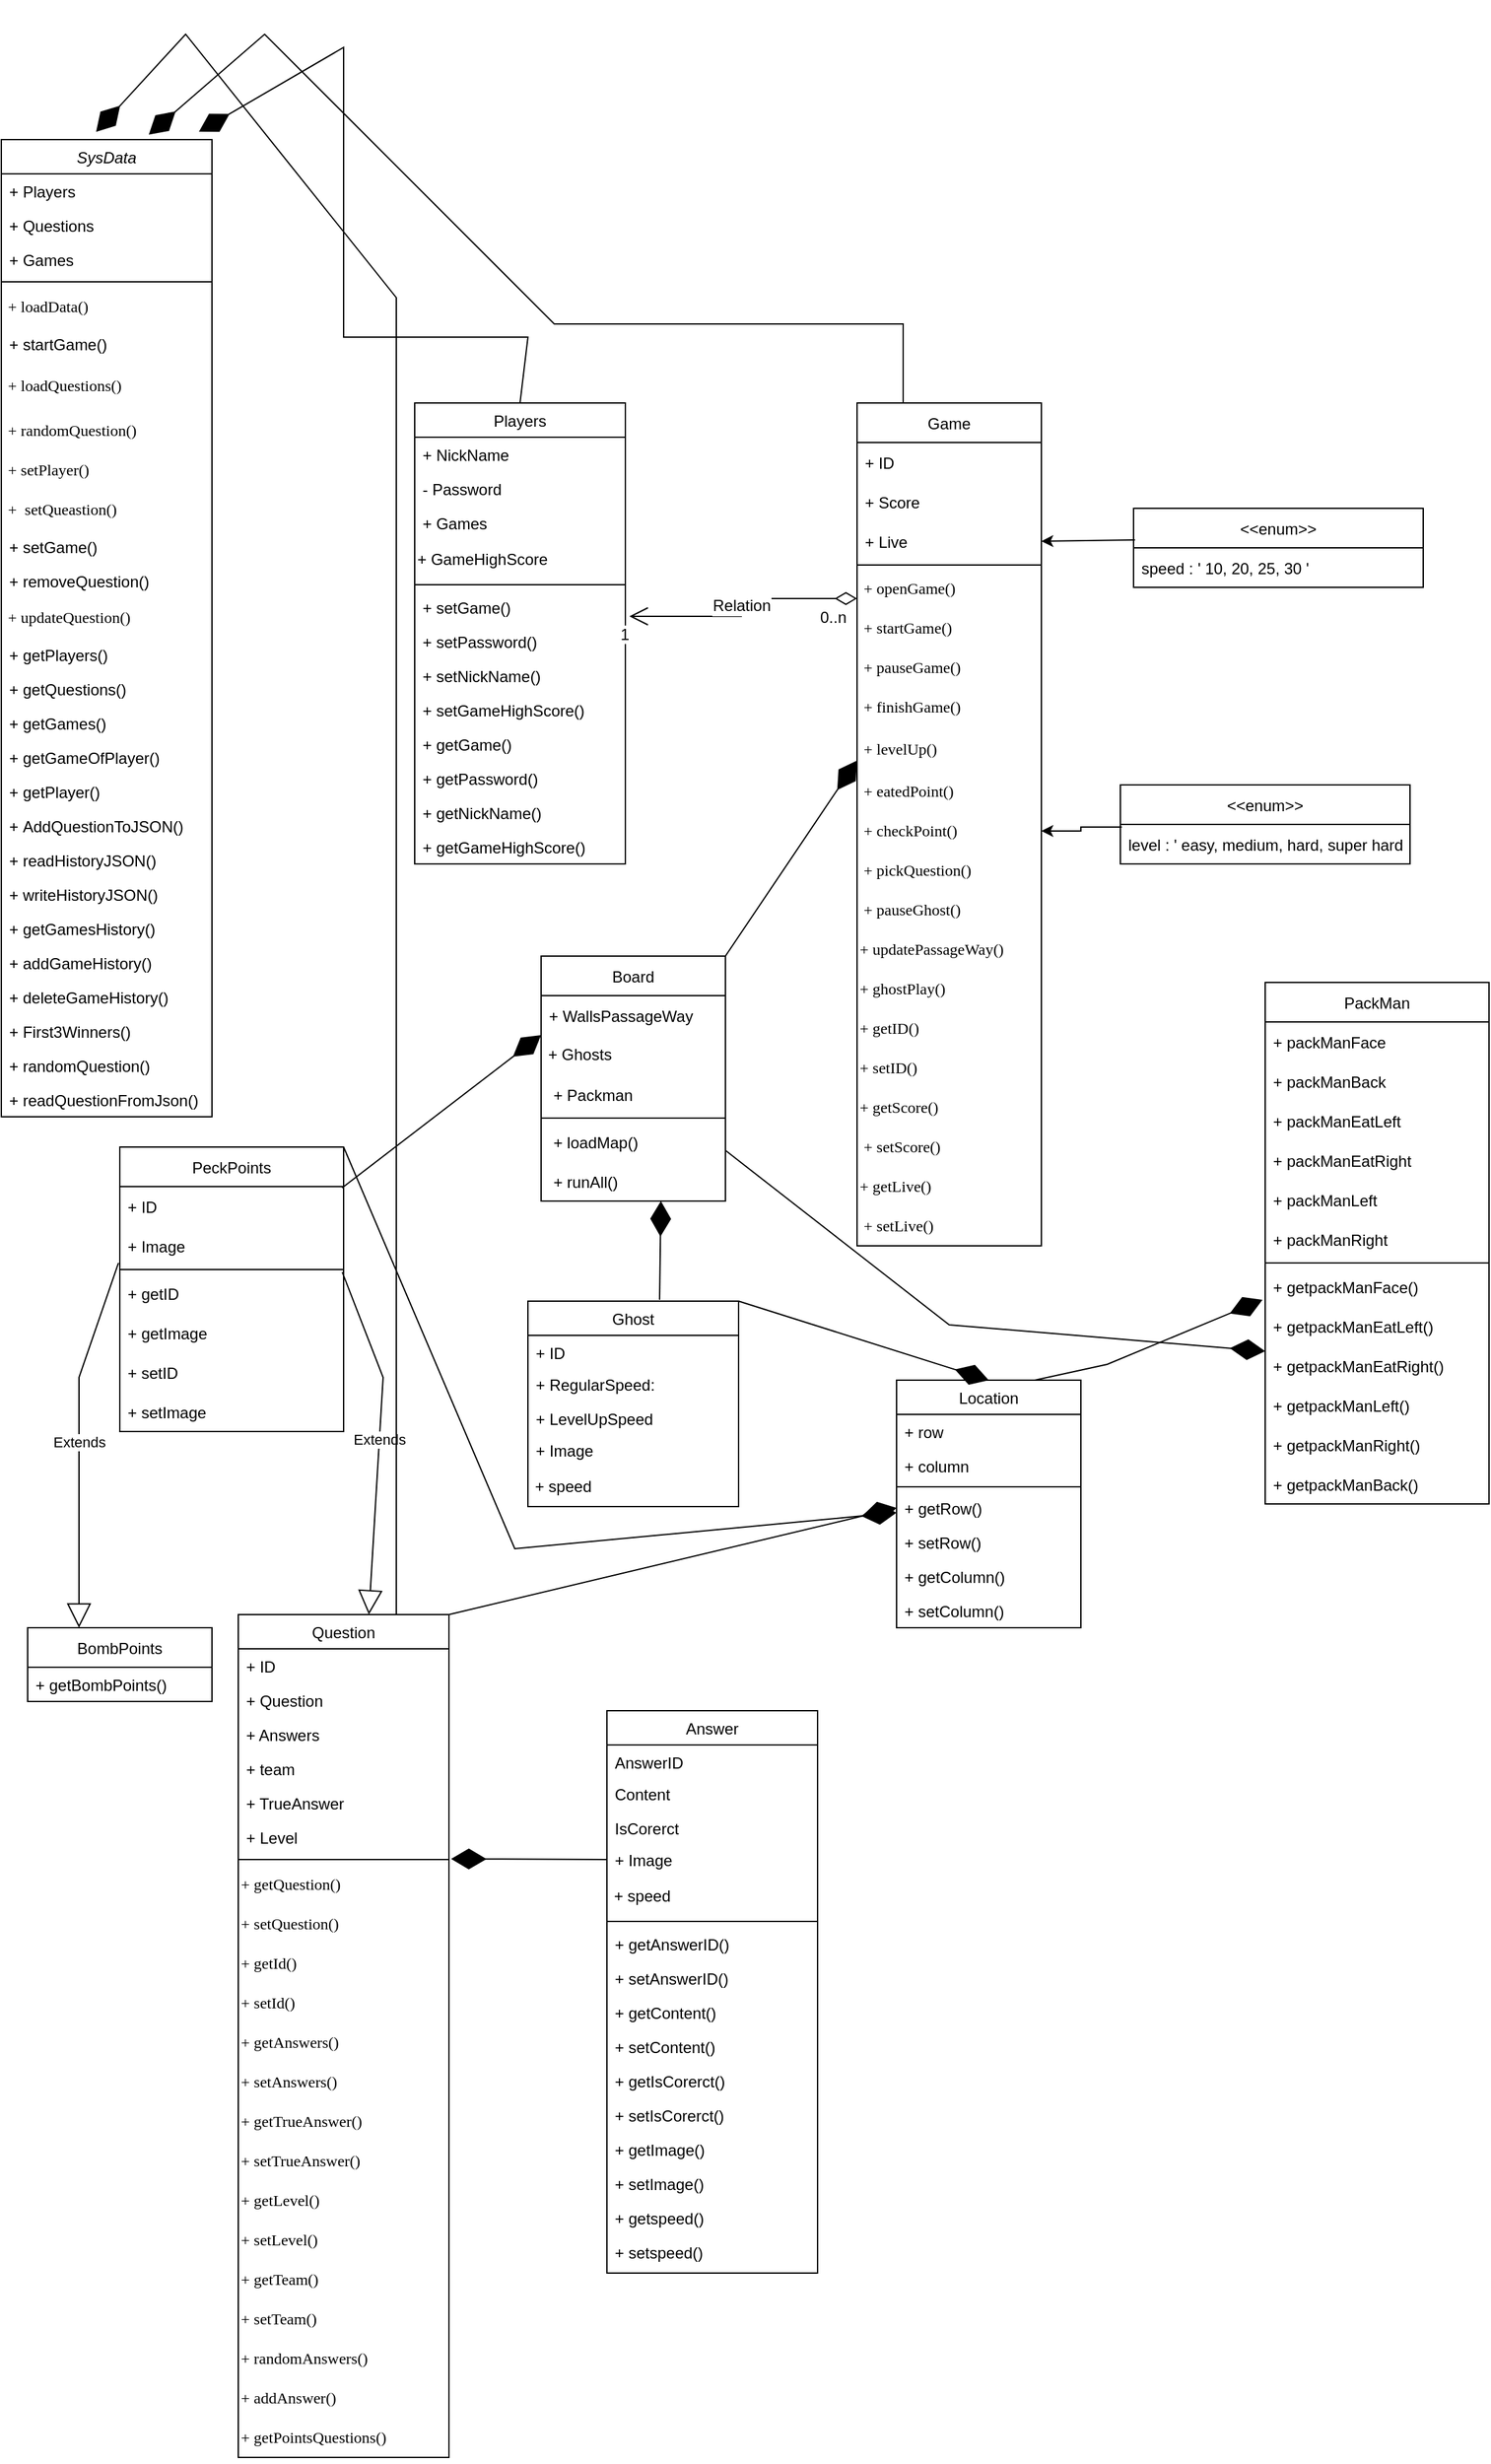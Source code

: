 <mxfile version="15.7.0" type="github">
  <diagram id="C5RBs43oDa-KdzZeNtuy" name="Page-1">
    <mxGraphModel dx="1773" dy="1814" grid="1" gridSize="10" guides="1" tooltips="1" connect="1" arrows="1" fold="1" page="1" pageScale="1" pageWidth="827" pageHeight="1169" math="0" shadow="0">
      <root>
        <mxCell id="WIyWlLk6GJQsqaUBKTNV-0" />
        <mxCell id="WIyWlLk6GJQsqaUBKTNV-1" parent="WIyWlLk6GJQsqaUBKTNV-0" />
        <mxCell id="zkfFHV4jXpPFQw0GAbJ--0" value="SysData" style="swimlane;fontStyle=2;align=center;verticalAlign=top;childLayout=stackLayout;horizontal=1;startSize=26;horizontalStack=0;resizeParent=1;resizeLast=0;collapsible=1;marginBottom=0;rounded=0;shadow=0;strokeWidth=1;" parent="WIyWlLk6GJQsqaUBKTNV-1" vertex="1">
          <mxGeometry x="-60" y="-180" width="160" height="742" as="geometry">
            <mxRectangle x="230" y="140" width="160" height="26" as="alternateBounds" />
          </mxGeometry>
        </mxCell>
        <mxCell id="zkfFHV4jXpPFQw0GAbJ--1" value="+ Players" style="text;align=left;verticalAlign=top;spacingLeft=4;spacingRight=4;overflow=hidden;rotatable=0;points=[[0,0.5],[1,0.5]];portConstraint=eastwest;" parent="zkfFHV4jXpPFQw0GAbJ--0" vertex="1">
          <mxGeometry y="26" width="160" height="26" as="geometry" />
        </mxCell>
        <mxCell id="zkfFHV4jXpPFQw0GAbJ--2" value="+ Questions" style="text;align=left;verticalAlign=top;spacingLeft=4;spacingRight=4;overflow=hidden;rotatable=0;points=[[0,0.5],[1,0.5]];portConstraint=eastwest;rounded=0;shadow=0;html=0;" parent="zkfFHV4jXpPFQw0GAbJ--0" vertex="1">
          <mxGeometry y="52" width="160" height="26" as="geometry" />
        </mxCell>
        <mxCell id="zkfFHV4jXpPFQw0GAbJ--3" value="+ Games" style="text;align=left;verticalAlign=top;spacingLeft=4;spacingRight=4;overflow=hidden;rotatable=0;points=[[0,0.5],[1,0.5]];portConstraint=eastwest;rounded=0;shadow=0;html=0;" parent="zkfFHV4jXpPFQw0GAbJ--0" vertex="1">
          <mxGeometry y="78" width="160" height="26" as="geometry" />
        </mxCell>
        <mxCell id="zkfFHV4jXpPFQw0GAbJ--4" value="" style="line;html=1;strokeWidth=1;align=left;verticalAlign=middle;spacingTop=-1;spacingLeft=3;spacingRight=3;rotatable=0;labelPosition=right;points=[];portConstraint=eastwest;" parent="zkfFHV4jXpPFQw0GAbJ--0" vertex="1">
          <mxGeometry y="104" width="160" height="8" as="geometry" />
        </mxCell>
        <mxCell id="VODUsRYp1Ze5HDBZDZkg-0" value="&lt;div class=&quot;page&quot; title=&quot;Page 9&quot; style=&quot;font-size: 12px&quot;&gt;&lt;div class=&quot;section&quot; style=&quot;background-color: rgb(255 , 255 , 255) ; font-size: 12px&quot;&gt;&lt;div class=&quot;layoutArea&quot; style=&quot;font-size: 12px&quot;&gt;&lt;div class=&quot;column&quot; style=&quot;font-size: 12px&quot;&gt;&lt;p style=&quot;font-size: 12px&quot;&gt;&lt;span style=&quot;font-family: &amp;#34;arialmt&amp;#34; ; font-size: 12px&quot;&gt;&lt;font style=&quot;font-size: 12px&quot;&gt;&amp;nbsp;+ loadData()&lt;/font&gt;&lt;/span&gt;&lt;/p&gt;&lt;/div&gt;&lt;/div&gt;&lt;/div&gt;&lt;/div&gt;" style="text;html=1;strokeColor=none;fillColor=none;align=left;verticalAlign=middle;whiteSpace=wrap;rounded=0;fontSize=12;" parent="zkfFHV4jXpPFQw0GAbJ--0" vertex="1">
          <mxGeometry y="112" width="160" height="30" as="geometry" />
        </mxCell>
        <mxCell id="zkfFHV4jXpPFQw0GAbJ--5" value="+ startGame()" style="text;align=left;verticalAlign=top;spacingLeft=4;spacingRight=4;overflow=hidden;rotatable=0;points=[[0,0.5],[1,0.5]];portConstraint=eastwest;" parent="zkfFHV4jXpPFQw0GAbJ--0" vertex="1">
          <mxGeometry y="142" width="160" height="26" as="geometry" />
        </mxCell>
        <mxCell id="VODUsRYp1Ze5HDBZDZkg-4" value="&lt;div class=&quot;page&quot; title=&quot;Page 9&quot;&gt;&lt;div class=&quot;section&quot; style=&quot;background-color: rgb(255 , 255 , 255)&quot;&gt;&lt;div class=&quot;layoutArea&quot;&gt;&lt;div class=&quot;column&quot;&gt;&lt;p&gt;&lt;span style=&quot;font-family: &amp;#34;arialmt&amp;#34;&quot;&gt;&lt;font style=&quot;font-size: 12px&quot;&gt;&amp;nbsp;+ loadQuestions()&lt;/font&gt;&lt;/span&gt;&lt;/p&gt;&lt;/div&gt;&lt;/div&gt;&lt;/div&gt;&lt;/div&gt;" style="text;html=1;strokeColor=none;fillColor=none;align=left;verticalAlign=middle;whiteSpace=wrap;rounded=0;" parent="zkfFHV4jXpPFQw0GAbJ--0" vertex="1">
          <mxGeometry y="168" width="160" height="38" as="geometry" />
        </mxCell>
        <mxCell id="VODUsRYp1Ze5HDBZDZkg-9" value="&lt;div class=&quot;page&quot; title=&quot;Page 9&quot; style=&quot;font-size: 12px&quot;&gt;&lt;div class=&quot;section&quot; style=&quot;background-color: rgb(255 , 255 , 255) ; font-size: 12px&quot;&gt;&lt;div class=&quot;layoutArea&quot; style=&quot;font-size: 12px&quot;&gt;&lt;div class=&quot;column&quot; style=&quot;font-size: 12px&quot;&gt;&lt;div class=&quot;page&quot; title=&quot;Page 9&quot; style=&quot;font-size: 12px&quot;&gt;&lt;div class=&quot;section&quot; style=&quot;font-size: 12px&quot;&gt;&lt;div class=&quot;layoutArea&quot; style=&quot;font-size: 12px&quot;&gt;&lt;div class=&quot;column&quot; style=&quot;font-size: 12px&quot;&gt;&lt;p style=&quot;font-size: 12px&quot;&gt;&lt;span style=&quot;font-size: 12px ; font-family: &amp;#34;arialmt&amp;#34;&quot;&gt;&amp;nbsp;+ randomQuestion()&lt;/span&gt;&lt;/p&gt;&lt;/div&gt;&lt;/div&gt;&lt;/div&gt;&lt;/div&gt;&lt;/div&gt;&lt;/div&gt;&lt;/div&gt;&lt;/div&gt;" style="text;html=1;strokeColor=none;fillColor=none;align=left;verticalAlign=middle;whiteSpace=wrap;rounded=0;fontSize=12;" parent="zkfFHV4jXpPFQw0GAbJ--0" vertex="1">
          <mxGeometry y="206" width="160" height="30" as="geometry" />
        </mxCell>
        <mxCell id="VODUsRYp1Ze5HDBZDZkg-3" value="&lt;div class=&quot;page&quot; title=&quot;Page 9&quot; style=&quot;font-size: 12px&quot;&gt;&lt;div class=&quot;section&quot; style=&quot;background-color: rgb(255 , 255 , 255) ; font-size: 12px&quot;&gt;&lt;div class=&quot;layoutArea&quot; style=&quot;font-size: 12px&quot;&gt;&lt;div class=&quot;column&quot; style=&quot;font-size: 12px&quot;&gt;&lt;p style=&quot;font-size: 12px&quot;&gt;&lt;span style=&quot;font-size: 12px ; font-family: &amp;#34;arialmt&amp;#34;&quot;&gt;&amp;nbsp;+ setPlayer()&lt;/span&gt;&lt;/p&gt;&lt;/div&gt;&lt;/div&gt;&lt;/div&gt;&lt;/div&gt;" style="text;html=1;strokeColor=none;fillColor=none;align=left;verticalAlign=middle;whiteSpace=wrap;rounded=0;fontSize=12;" parent="zkfFHV4jXpPFQw0GAbJ--0" vertex="1">
          <mxGeometry y="236" width="160" height="30" as="geometry" />
        </mxCell>
        <mxCell id="VODUsRYp1Ze5HDBZDZkg-5" value="&lt;div class=&quot;page&quot; title=&quot;Page 9&quot; style=&quot;font-size: 12px&quot;&gt;&lt;div class=&quot;section&quot; style=&quot;background-color: rgb(255 , 255 , 255) ; font-size: 12px&quot;&gt;&lt;div class=&quot;layoutArea&quot; style=&quot;font-size: 12px&quot;&gt;&lt;div class=&quot;column&quot; style=&quot;font-size: 12px&quot;&gt;&lt;p style=&quot;font-size: 12px&quot;&gt;&lt;span style=&quot;font-size: 12px ; font-family: &amp;#34;arialmt&amp;#34;&quot;&gt;&amp;nbsp;+ &amp;nbsp;setQueastion()&lt;/span&gt;&lt;/p&gt;&lt;/div&gt;&lt;/div&gt;&lt;/div&gt;&lt;/div&gt;" style="text;html=1;strokeColor=none;fillColor=none;align=left;verticalAlign=middle;whiteSpace=wrap;rounded=0;fontSize=12;" parent="zkfFHV4jXpPFQw0GAbJ--0" vertex="1">
          <mxGeometry y="266" width="160" height="30" as="geometry" />
        </mxCell>
        <mxCell id="VODUsRYp1Ze5HDBZDZkg-91" value="+ setGame()" style="text;align=left;verticalAlign=top;spacingLeft=4;spacingRight=4;overflow=hidden;rotatable=0;points=[[0,0.5],[1,0.5]];portConstraint=eastwest;" parent="zkfFHV4jXpPFQw0GAbJ--0" vertex="1">
          <mxGeometry y="296" width="160" height="26" as="geometry" />
        </mxCell>
        <mxCell id="VODUsRYp1Ze5HDBZDZkg-6" value="+ removeQuestion()" style="text;align=left;verticalAlign=top;spacingLeft=4;spacingRight=4;overflow=hidden;rotatable=0;points=[[0,0.5],[1,0.5]];portConstraint=eastwest;" parent="zkfFHV4jXpPFQw0GAbJ--0" vertex="1">
          <mxGeometry y="322" width="160" height="26" as="geometry" />
        </mxCell>
        <mxCell id="VODUsRYp1Ze5HDBZDZkg-7" value="&lt;div class=&quot;page&quot; title=&quot;Page 9&quot; style=&quot;font-size: 12px&quot;&gt;&lt;div class=&quot;section&quot; style=&quot;background-color: rgb(255 , 255 , 255) ; font-size: 12px&quot;&gt;&lt;div class=&quot;layoutArea&quot; style=&quot;font-size: 12px&quot;&gt;&lt;div class=&quot;column&quot; style=&quot;font-size: 12px&quot;&gt;&lt;p style=&quot;font-size: 12px&quot;&gt;&lt;span style=&quot;font-size: 12px ; font-family: &amp;#34;arialmt&amp;#34;&quot;&gt;&amp;nbsp;+ updateQuestion()&lt;/span&gt;&lt;/p&gt;&lt;/div&gt;&lt;/div&gt;&lt;/div&gt;&lt;/div&gt;" style="text;html=1;strokeColor=none;fillColor=none;align=left;verticalAlign=middle;whiteSpace=wrap;rounded=0;fontSize=12;" parent="zkfFHV4jXpPFQw0GAbJ--0" vertex="1">
          <mxGeometry y="348" width="160" height="30" as="geometry" />
        </mxCell>
        <mxCell id="VODUsRYp1Ze5HDBZDZkg-10" value="+ getPlayers()" style="text;align=left;verticalAlign=top;spacingLeft=4;spacingRight=4;overflow=hidden;rotatable=0;points=[[0,0.5],[1,0.5]];portConstraint=eastwest;" parent="zkfFHV4jXpPFQw0GAbJ--0" vertex="1">
          <mxGeometry y="378" width="160" height="26" as="geometry" />
        </mxCell>
        <mxCell id="VODUsRYp1Ze5HDBZDZkg-82" value="+ getQuestions()" style="text;align=left;verticalAlign=top;spacingLeft=4;spacingRight=4;overflow=hidden;rotatable=0;points=[[0,0.5],[1,0.5]];portConstraint=eastwest;" parent="zkfFHV4jXpPFQw0GAbJ--0" vertex="1">
          <mxGeometry y="404" width="160" height="26" as="geometry" />
        </mxCell>
        <mxCell id="VODUsRYp1Ze5HDBZDZkg-83" value="+ getGames()" style="text;align=left;verticalAlign=top;spacingLeft=4;spacingRight=4;overflow=hidden;rotatable=0;points=[[0,0.5],[1,0.5]];portConstraint=eastwest;" parent="zkfFHV4jXpPFQw0GAbJ--0" vertex="1">
          <mxGeometry y="430" width="160" height="26" as="geometry" />
        </mxCell>
        <mxCell id="VODUsRYp1Ze5HDBZDZkg-84" value="+ getGameOfPlayer()" style="text;align=left;verticalAlign=top;spacingLeft=4;spacingRight=4;overflow=hidden;rotatable=0;points=[[0,0.5],[1,0.5]];portConstraint=eastwest;" parent="zkfFHV4jXpPFQw0GAbJ--0" vertex="1">
          <mxGeometry y="456" width="160" height="26" as="geometry" />
        </mxCell>
        <mxCell id="VODUsRYp1Ze5HDBZDZkg-85" value="+ getPlayer()" style="text;align=left;verticalAlign=top;spacingLeft=4;spacingRight=4;overflow=hidden;rotatable=0;points=[[0,0.5],[1,0.5]];portConstraint=eastwest;" parent="zkfFHV4jXpPFQw0GAbJ--0" vertex="1">
          <mxGeometry y="482" width="160" height="26" as="geometry" />
        </mxCell>
        <mxCell id="yRffIPO9iFbYWr8JUtRW-70" value="+ AddQuestionToJSON()" style="text;strokeColor=none;fillColor=none;align=left;verticalAlign=top;spacingLeft=4;spacingRight=4;overflow=hidden;rotatable=0;points=[[0,0.5],[1,0.5]];portConstraint=eastwest;" vertex="1" parent="zkfFHV4jXpPFQw0GAbJ--0">
          <mxGeometry y="508" width="160" height="26" as="geometry" />
        </mxCell>
        <mxCell id="yRffIPO9iFbYWr8JUtRW-71" value="+ readHistoryJSON()" style="text;strokeColor=none;fillColor=none;align=left;verticalAlign=top;spacingLeft=4;spacingRight=4;overflow=hidden;rotatable=0;points=[[0,0.5],[1,0.5]];portConstraint=eastwest;" vertex="1" parent="zkfFHV4jXpPFQw0GAbJ--0">
          <mxGeometry y="534" width="160" height="26" as="geometry" />
        </mxCell>
        <mxCell id="yRffIPO9iFbYWr8JUtRW-72" value="+ writeHistoryJSON()" style="text;strokeColor=none;fillColor=none;align=left;verticalAlign=top;spacingLeft=4;spacingRight=4;overflow=hidden;rotatable=0;points=[[0,0.5],[1,0.5]];portConstraint=eastwest;" vertex="1" parent="zkfFHV4jXpPFQw0GAbJ--0">
          <mxGeometry y="560" width="160" height="26" as="geometry" />
        </mxCell>
        <mxCell id="yRffIPO9iFbYWr8JUtRW-73" value="+ getGamesHistory()" style="text;strokeColor=none;fillColor=none;align=left;verticalAlign=top;spacingLeft=4;spacingRight=4;overflow=hidden;rotatable=0;points=[[0,0.5],[1,0.5]];portConstraint=eastwest;" vertex="1" parent="zkfFHV4jXpPFQw0GAbJ--0">
          <mxGeometry y="586" width="160" height="26" as="geometry" />
        </mxCell>
        <mxCell id="yRffIPO9iFbYWr8JUtRW-74" value="+ addGameHistory()" style="text;strokeColor=none;fillColor=none;align=left;verticalAlign=top;spacingLeft=4;spacingRight=4;overflow=hidden;rotatable=0;points=[[0,0.5],[1,0.5]];portConstraint=eastwest;" vertex="1" parent="zkfFHV4jXpPFQw0GAbJ--0">
          <mxGeometry y="612" width="160" height="26" as="geometry" />
        </mxCell>
        <mxCell id="yRffIPO9iFbYWr8JUtRW-75" value="+ deleteGameHistory()" style="text;strokeColor=none;fillColor=none;align=left;verticalAlign=top;spacingLeft=4;spacingRight=4;overflow=hidden;rotatable=0;points=[[0,0.5],[1,0.5]];portConstraint=eastwest;" vertex="1" parent="zkfFHV4jXpPFQw0GAbJ--0">
          <mxGeometry y="638" width="160" height="26" as="geometry" />
        </mxCell>
        <mxCell id="yRffIPO9iFbYWr8JUtRW-76" value="+ First3Winners()" style="text;strokeColor=none;fillColor=none;align=left;verticalAlign=top;spacingLeft=4;spacingRight=4;overflow=hidden;rotatable=0;points=[[0,0.5],[1,0.5]];portConstraint=eastwest;" vertex="1" parent="zkfFHV4jXpPFQw0GAbJ--0">
          <mxGeometry y="664" width="160" height="26" as="geometry" />
        </mxCell>
        <mxCell id="yRffIPO9iFbYWr8JUtRW-77" value="+ randomQuestion()" style="text;strokeColor=none;fillColor=none;align=left;verticalAlign=top;spacingLeft=4;spacingRight=4;overflow=hidden;rotatable=0;points=[[0,0.5],[1,0.5]];portConstraint=eastwest;" vertex="1" parent="zkfFHV4jXpPFQw0GAbJ--0">
          <mxGeometry y="690" width="160" height="26" as="geometry" />
        </mxCell>
        <mxCell id="yRffIPO9iFbYWr8JUtRW-69" value="+ readQuestionFromJson()" style="text;strokeColor=none;fillColor=none;align=left;verticalAlign=top;spacingLeft=4;spacingRight=4;overflow=hidden;rotatable=0;points=[[0,0.5],[1,0.5]];portConstraint=eastwest;" vertex="1" parent="zkfFHV4jXpPFQw0GAbJ--0">
          <mxGeometry y="716" width="160" height="26" as="geometry" />
        </mxCell>
        <mxCell id="zkfFHV4jXpPFQw0GAbJ--6" value="Question" style="swimlane;fontStyle=0;align=center;verticalAlign=top;childLayout=stackLayout;horizontal=1;startSize=26;horizontalStack=0;resizeParent=1;resizeLast=0;collapsible=1;marginBottom=0;rounded=0;shadow=0;strokeWidth=1;" parent="WIyWlLk6GJQsqaUBKTNV-1" vertex="1">
          <mxGeometry x="120" y="940" width="160" height="640" as="geometry">
            <mxRectangle x="130" y="380" width="160" height="26" as="alternateBounds" />
          </mxGeometry>
        </mxCell>
        <mxCell id="zkfFHV4jXpPFQw0GAbJ--8" value="+ ID" style="text;align=left;verticalAlign=top;spacingLeft=4;spacingRight=4;overflow=hidden;rotatable=0;points=[[0,0.5],[1,0.5]];portConstraint=eastwest;rounded=0;shadow=0;html=0;" parent="zkfFHV4jXpPFQw0GAbJ--6" vertex="1">
          <mxGeometry y="26" width="160" height="26" as="geometry" />
        </mxCell>
        <mxCell id="zkfFHV4jXpPFQw0GAbJ--7" value="+ Question" style="text;align=left;verticalAlign=top;spacingLeft=4;spacingRight=4;overflow=hidden;rotatable=0;points=[[0,0.5],[1,0.5]];portConstraint=eastwest;" parent="zkfFHV4jXpPFQw0GAbJ--6" vertex="1">
          <mxGeometry y="52" width="160" height="26" as="geometry" />
        </mxCell>
        <mxCell id="zkfFHV4jXpPFQw0GAbJ--11" value="+ Answers" style="text;align=left;verticalAlign=top;spacingLeft=4;spacingRight=4;overflow=hidden;rotatable=0;points=[[0,0.5],[1,0.5]];portConstraint=eastwest;" parent="zkfFHV4jXpPFQw0GAbJ--6" vertex="1">
          <mxGeometry y="78" width="160" height="26" as="geometry" />
        </mxCell>
        <mxCell id="yRffIPO9iFbYWr8JUtRW-6" value="+ team" style="text;align=left;verticalAlign=top;spacingLeft=4;spacingRight=4;overflow=hidden;rotatable=0;points=[[0,0.5],[1,0.5]];portConstraint=eastwest;" vertex="1" parent="zkfFHV4jXpPFQw0GAbJ--6">
          <mxGeometry y="104" width="160" height="26" as="geometry" />
        </mxCell>
        <mxCell id="yRffIPO9iFbYWr8JUtRW-13" value="+ TrueAnswer" style="text;align=left;verticalAlign=top;spacingLeft=4;spacingRight=4;overflow=hidden;rotatable=0;points=[[0,0.5],[1,0.5]];portConstraint=eastwest;" vertex="1" parent="zkfFHV4jXpPFQw0GAbJ--6">
          <mxGeometry y="130" width="160" height="26" as="geometry" />
        </mxCell>
        <mxCell id="VODUsRYp1Ze5HDBZDZkg-20" value="+ Level" style="text;align=left;verticalAlign=top;spacingLeft=4;spacingRight=4;overflow=hidden;rotatable=0;points=[[0,0.5],[1,0.5]];portConstraint=eastwest;" parent="zkfFHV4jXpPFQw0GAbJ--6" vertex="1">
          <mxGeometry y="156" width="160" height="26" as="geometry" />
        </mxCell>
        <mxCell id="zkfFHV4jXpPFQw0GAbJ--9" value="" style="line;html=1;strokeWidth=1;align=left;verticalAlign=middle;spacingTop=-1;spacingLeft=3;spacingRight=3;rotatable=0;labelPosition=right;points=[];portConstraint=eastwest;" parent="zkfFHV4jXpPFQw0GAbJ--6" vertex="1">
          <mxGeometry y="182" width="160" height="8" as="geometry" />
        </mxCell>
        <mxCell id="VODUsRYp1Ze5HDBZDZkg-21" value="&lt;div class=&quot;page&quot; title=&quot;Page 10&quot; style=&quot;font-size: 12px&quot;&gt;&lt;div class=&quot;section&quot; style=&quot;background-color: rgb(255 , 255 , 255) ; font-size: 12px&quot;&gt;&lt;div class=&quot;layoutArea&quot; style=&quot;font-size: 12px&quot;&gt;&lt;div class=&quot;column&quot; style=&quot;font-size: 12px&quot;&gt;&lt;p style=&quot;font-size: 12px&quot;&gt;&lt;span style=&quot;font-size: 12px ; font-family: &amp;#34;arialmt&amp;#34;&quot;&gt;+&amp;nbsp;&lt;/span&gt;&lt;span style=&quot;font-family: &amp;#34;menlo&amp;#34;&quot;&gt;getQuestion&lt;/span&gt;&lt;span style=&quot;font-family: &amp;#34;arialmt&amp;#34;&quot;&gt;()&lt;/span&gt;&lt;/p&gt;&lt;/div&gt;&lt;/div&gt;&lt;/div&gt;&lt;/div&gt;" style="text;html=1;strokeColor=none;fillColor=none;align=left;verticalAlign=middle;whiteSpace=wrap;rounded=0;fontSize=12;" parent="zkfFHV4jXpPFQw0GAbJ--6" vertex="1">
          <mxGeometry y="190" width="160" height="30" as="geometry" />
        </mxCell>
        <mxCell id="yRffIPO9iFbYWr8JUtRW-7" value="&lt;div class=&quot;page&quot; title=&quot;Page 10&quot; style=&quot;font-size: 12px&quot;&gt;&lt;div class=&quot;section&quot; style=&quot;background-color: rgb(255 , 255 , 255) ; font-size: 12px&quot;&gt;&lt;div class=&quot;layoutArea&quot; style=&quot;font-size: 12px&quot;&gt;&lt;div class=&quot;column&quot; style=&quot;font-size: 12px&quot;&gt;&lt;p style=&quot;margin: 0px ; font-stretch: normal ; line-height: normal ; font-family: &amp;#34;menlo&amp;#34;&quot;&gt;+ setQuestion()&lt;/p&gt;&lt;/div&gt;&lt;/div&gt;&lt;/div&gt;&lt;/div&gt;" style="text;html=1;strokeColor=none;fillColor=none;align=left;verticalAlign=middle;whiteSpace=wrap;rounded=0;fontSize=12;" vertex="1" parent="zkfFHV4jXpPFQw0GAbJ--6">
          <mxGeometry y="220" width="160" height="30" as="geometry" />
        </mxCell>
        <mxCell id="yRffIPO9iFbYWr8JUtRW-8" value="&lt;div class=&quot;page&quot; title=&quot;Page 10&quot; style=&quot;font-size: 12px&quot;&gt;&lt;div class=&quot;section&quot; style=&quot;background-color: rgb(255 , 255 , 255) ; font-size: 12px&quot;&gt;&lt;div class=&quot;layoutArea&quot; style=&quot;font-size: 12px&quot;&gt;&lt;div class=&quot;column&quot; style=&quot;font-size: 12px&quot;&gt;&lt;p style=&quot;margin: 0px ; font-stretch: normal ; line-height: normal ; font-family: &amp;#34;menlo&amp;#34;&quot;&gt;+ getId()&lt;/p&gt;&lt;/div&gt;&lt;/div&gt;&lt;/div&gt;&lt;/div&gt;" style="text;html=1;strokeColor=none;fillColor=none;align=left;verticalAlign=middle;whiteSpace=wrap;rounded=0;fontSize=12;" vertex="1" parent="zkfFHV4jXpPFQw0GAbJ--6">
          <mxGeometry y="250" width="160" height="30" as="geometry" />
        </mxCell>
        <mxCell id="yRffIPO9iFbYWr8JUtRW-9" value="&lt;div class=&quot;page&quot; title=&quot;Page 10&quot; style=&quot;font-size: 12px&quot;&gt;&lt;div class=&quot;section&quot; style=&quot;background-color: rgb(255 , 255 , 255) ; font-size: 12px&quot;&gt;&lt;div class=&quot;layoutArea&quot; style=&quot;font-size: 12px&quot;&gt;&lt;div class=&quot;column&quot; style=&quot;font-size: 12px&quot;&gt;&lt;p style=&quot;font-size: 12px&quot;&gt;&lt;span style=&quot;font-size: 12px ; font-family: &amp;#34;arialmt&amp;#34;&quot;&gt;+&amp;nbsp;&lt;/span&gt;&lt;span style=&quot;font-family: &amp;#34;menlo&amp;#34;&quot;&gt;setId()&lt;/span&gt;&lt;/p&gt;&lt;/div&gt;&lt;/div&gt;&lt;/div&gt;&lt;/div&gt;" style="text;html=1;strokeColor=none;fillColor=none;align=left;verticalAlign=middle;whiteSpace=wrap;rounded=0;fontSize=12;" vertex="1" parent="zkfFHV4jXpPFQw0GAbJ--6">
          <mxGeometry y="280" width="160" height="30" as="geometry" />
        </mxCell>
        <mxCell id="yRffIPO9iFbYWr8JUtRW-10" value="&lt;div class=&quot;page&quot; title=&quot;Page 10&quot; style=&quot;font-size: 12px&quot;&gt;&lt;div class=&quot;section&quot; style=&quot;background-color: rgb(255 , 255 , 255) ; font-size: 12px&quot;&gt;&lt;div class=&quot;layoutArea&quot; style=&quot;font-size: 12px&quot;&gt;&lt;div class=&quot;column&quot; style=&quot;font-size: 12px&quot;&gt;&lt;p style=&quot;font-size: 12px&quot;&gt;&lt;span style=&quot;font-size: 12px ; font-family: &amp;#34;arialmt&amp;#34;&quot;&gt;+&amp;nbsp;&lt;/span&gt;&lt;span style=&quot;font-family: &amp;#34;menlo&amp;#34;&quot;&gt;getAnswers()&lt;/span&gt;&lt;/p&gt;&lt;/div&gt;&lt;/div&gt;&lt;/div&gt;&lt;/div&gt;" style="text;html=1;strokeColor=none;fillColor=none;align=left;verticalAlign=middle;whiteSpace=wrap;rounded=0;fontSize=12;" vertex="1" parent="zkfFHV4jXpPFQw0GAbJ--6">
          <mxGeometry y="310" width="160" height="30" as="geometry" />
        </mxCell>
        <mxCell id="yRffIPO9iFbYWr8JUtRW-11" value="&lt;div class=&quot;page&quot; title=&quot;Page 10&quot; style=&quot;font-size: 12px&quot;&gt;&lt;div class=&quot;section&quot; style=&quot;background-color: rgb(255 , 255 , 255) ; font-size: 12px&quot;&gt;&lt;div class=&quot;layoutArea&quot; style=&quot;font-size: 12px&quot;&gt;&lt;div class=&quot;column&quot; style=&quot;font-size: 12px&quot;&gt;&lt;p style=&quot;font-size: 12px&quot;&gt;&lt;span style=&quot;font-size: 12px ; font-family: &amp;#34;arialmt&amp;#34;&quot;&gt;+&amp;nbsp;&lt;/span&gt;&lt;span style=&quot;font-family: &amp;#34;menlo&amp;#34;&quot;&gt;setAnswers()&lt;/span&gt;&lt;/p&gt;&lt;/div&gt;&lt;/div&gt;&lt;/div&gt;&lt;/div&gt;" style="text;html=1;strokeColor=none;fillColor=none;align=left;verticalAlign=middle;whiteSpace=wrap;rounded=0;fontSize=12;" vertex="1" parent="zkfFHV4jXpPFQw0GAbJ--6">
          <mxGeometry y="340" width="160" height="30" as="geometry" />
        </mxCell>
        <mxCell id="yRffIPO9iFbYWr8JUtRW-12" value="&lt;div class=&quot;page&quot; title=&quot;Page 10&quot; style=&quot;font-size: 12px&quot;&gt;&lt;div class=&quot;section&quot; style=&quot;background-color: rgb(255 , 255 , 255) ; font-size: 12px&quot;&gt;&lt;div class=&quot;layoutArea&quot; style=&quot;font-size: 12px&quot;&gt;&lt;div class=&quot;column&quot; style=&quot;font-size: 12px&quot;&gt;&lt;p style=&quot;font-size: 12px&quot;&gt;&lt;span style=&quot;font-size: 12px ; font-family: &amp;#34;arialmt&amp;#34;&quot;&gt;+&amp;nbsp;&lt;/span&gt;&lt;span style=&quot;font-family: &amp;#34;menlo&amp;#34;&quot;&gt;getTrueAnswer()&lt;/span&gt;&lt;/p&gt;&lt;/div&gt;&lt;/div&gt;&lt;/div&gt;&lt;/div&gt;" style="text;html=1;strokeColor=none;fillColor=none;align=left;verticalAlign=middle;whiteSpace=wrap;rounded=0;fontSize=12;" vertex="1" parent="zkfFHV4jXpPFQw0GAbJ--6">
          <mxGeometry y="370" width="160" height="30" as="geometry" />
        </mxCell>
        <mxCell id="yRffIPO9iFbYWr8JUtRW-15" value="&lt;div class=&quot;page&quot; title=&quot;Page 10&quot; style=&quot;font-size: 12px&quot;&gt;&lt;div class=&quot;section&quot; style=&quot;background-color: rgb(255 , 255 , 255) ; font-size: 12px&quot;&gt;&lt;div class=&quot;layoutArea&quot; style=&quot;font-size: 12px&quot;&gt;&lt;div class=&quot;column&quot; style=&quot;font-size: 12px&quot;&gt;&lt;p style=&quot;font-size: 12px&quot;&gt;&lt;span style=&quot;font-size: 12px ; font-family: &amp;#34;arialmt&amp;#34;&quot;&gt;+&amp;nbsp;&lt;/span&gt;&lt;span style=&quot;font-family: &amp;#34;menlo&amp;#34;&quot;&gt;setTrueAnswer()&lt;/span&gt;&lt;/p&gt;&lt;/div&gt;&lt;/div&gt;&lt;/div&gt;&lt;/div&gt;" style="text;html=1;strokeColor=none;fillColor=none;align=left;verticalAlign=middle;whiteSpace=wrap;rounded=0;fontSize=12;" vertex="1" parent="zkfFHV4jXpPFQw0GAbJ--6">
          <mxGeometry y="400" width="160" height="30" as="geometry" />
        </mxCell>
        <mxCell id="yRffIPO9iFbYWr8JUtRW-16" value="&lt;div class=&quot;page&quot; title=&quot;Page 10&quot; style=&quot;font-size: 12px&quot;&gt;&lt;div class=&quot;section&quot; style=&quot;background-color: rgb(255 , 255 , 255) ; font-size: 12px&quot;&gt;&lt;div class=&quot;layoutArea&quot; style=&quot;font-size: 12px&quot;&gt;&lt;div class=&quot;column&quot; style=&quot;font-size: 12px&quot;&gt;&lt;p style=&quot;font-size: 12px&quot;&gt;&lt;span style=&quot;font-size: 12px ; font-family: &amp;#34;arialmt&amp;#34;&quot;&gt;+&amp;nbsp;&lt;/span&gt;&lt;span style=&quot;font-family: &amp;#34;menlo&amp;#34;&quot;&gt;getLevel()&lt;/span&gt;&lt;/p&gt;&lt;/div&gt;&lt;/div&gt;&lt;/div&gt;&lt;/div&gt;" style="text;html=1;strokeColor=none;fillColor=none;align=left;verticalAlign=middle;whiteSpace=wrap;rounded=0;fontSize=12;" vertex="1" parent="zkfFHV4jXpPFQw0GAbJ--6">
          <mxGeometry y="430" width="160" height="30" as="geometry" />
        </mxCell>
        <mxCell id="yRffIPO9iFbYWr8JUtRW-18" value="&lt;div class=&quot;page&quot; title=&quot;Page 10&quot; style=&quot;font-size: 12px&quot;&gt;&lt;div class=&quot;section&quot; style=&quot;background-color: rgb(255 , 255 , 255) ; font-size: 12px&quot;&gt;&lt;div class=&quot;layoutArea&quot; style=&quot;font-size: 12px&quot;&gt;&lt;div class=&quot;column&quot; style=&quot;font-size: 12px&quot;&gt;&lt;p style=&quot;font-size: 12px&quot;&gt;&lt;span style=&quot;font-size: 12px ; font-family: &amp;#34;arialmt&amp;#34;&quot;&gt;+&amp;nbsp;&lt;/span&gt;&lt;span style=&quot;font-family: &amp;#34;menlo&amp;#34;&quot;&gt;setLevel&lt;/span&gt;&lt;span style=&quot;font-family: &amp;#34;menlo&amp;#34;&quot;&gt;()&lt;/span&gt;&lt;/p&gt;&lt;/div&gt;&lt;/div&gt;&lt;/div&gt;&lt;/div&gt;" style="text;html=1;strokeColor=none;fillColor=none;align=left;verticalAlign=middle;whiteSpace=wrap;rounded=0;fontSize=12;" vertex="1" parent="zkfFHV4jXpPFQw0GAbJ--6">
          <mxGeometry y="460" width="160" height="30" as="geometry" />
        </mxCell>
        <mxCell id="yRffIPO9iFbYWr8JUtRW-19" value="&lt;div class=&quot;page&quot; title=&quot;Page 10&quot; style=&quot;font-size: 12px&quot;&gt;&lt;div class=&quot;section&quot; style=&quot;background-color: rgb(255 , 255 , 255) ; font-size: 12px&quot;&gt;&lt;div class=&quot;layoutArea&quot; style=&quot;font-size: 12px&quot;&gt;&lt;div class=&quot;column&quot; style=&quot;font-size: 12px&quot;&gt;&lt;p style=&quot;font-size: 12px&quot;&gt;&lt;span style=&quot;font-size: 12px ; font-family: &amp;#34;arialmt&amp;#34;&quot;&gt;+&amp;nbsp;&lt;/span&gt;&lt;span style=&quot;font-family: &amp;#34;menlo&amp;#34;&quot;&gt;getTeam&lt;/span&gt;&lt;span style=&quot;font-family: &amp;#34;menlo&amp;#34;&quot;&gt;()&lt;/span&gt;&lt;/p&gt;&lt;/div&gt;&lt;/div&gt;&lt;/div&gt;&lt;/div&gt;" style="text;html=1;strokeColor=none;fillColor=none;align=left;verticalAlign=middle;whiteSpace=wrap;rounded=0;fontSize=12;" vertex="1" parent="zkfFHV4jXpPFQw0GAbJ--6">
          <mxGeometry y="490" width="160" height="30" as="geometry" />
        </mxCell>
        <mxCell id="yRffIPO9iFbYWr8JUtRW-20" value="&lt;div class=&quot;page&quot; title=&quot;Page 10&quot; style=&quot;font-size: 12px&quot;&gt;&lt;div class=&quot;section&quot; style=&quot;background-color: rgb(255 , 255 , 255) ; font-size: 12px&quot;&gt;&lt;div class=&quot;layoutArea&quot; style=&quot;font-size: 12px&quot;&gt;&lt;div class=&quot;column&quot; style=&quot;font-size: 12px&quot;&gt;&lt;p style=&quot;font-size: 12px&quot;&gt;&lt;span style=&quot;font-size: 12px ; font-family: &amp;#34;arialmt&amp;#34;&quot;&gt;+&amp;nbsp;&lt;/span&gt;&lt;span style=&quot;font-family: &amp;#34;menlo&amp;#34;&quot;&gt;setTeam&lt;/span&gt;&lt;span style=&quot;font-family: &amp;#34;menlo&amp;#34;&quot;&gt;()&lt;/span&gt;&lt;/p&gt;&lt;/div&gt;&lt;/div&gt;&lt;/div&gt;&lt;/div&gt;" style="text;html=1;strokeColor=none;fillColor=none;align=left;verticalAlign=middle;whiteSpace=wrap;rounded=0;fontSize=12;" vertex="1" parent="zkfFHV4jXpPFQw0GAbJ--6">
          <mxGeometry y="520" width="160" height="30" as="geometry" />
        </mxCell>
        <mxCell id="yRffIPO9iFbYWr8JUtRW-21" value="&lt;div class=&quot;page&quot; title=&quot;Page 10&quot; style=&quot;font-size: 12px&quot;&gt;&lt;div class=&quot;section&quot; style=&quot;background-color: rgb(255 , 255 , 255) ; font-size: 12px&quot;&gt;&lt;div class=&quot;layoutArea&quot; style=&quot;font-size: 12px&quot;&gt;&lt;div class=&quot;column&quot; style=&quot;font-size: 12px&quot;&gt;&lt;p style=&quot;font-size: 12px&quot;&gt;&lt;span style=&quot;font-size: 12px ; font-family: &amp;#34;arialmt&amp;#34;&quot;&gt;+&amp;nbsp;&lt;/span&gt;&lt;span style=&quot;font-family: &amp;#34;menlo&amp;#34;&quot;&gt;randomAnswers&lt;/span&gt;&lt;span style=&quot;font-family: &amp;#34;menlo&amp;#34;&quot;&gt;()&lt;/span&gt;&lt;/p&gt;&lt;/div&gt;&lt;/div&gt;&lt;/div&gt;&lt;/div&gt;" style="text;html=1;strokeColor=none;fillColor=none;align=left;verticalAlign=middle;whiteSpace=wrap;rounded=0;fontSize=12;" vertex="1" parent="zkfFHV4jXpPFQw0GAbJ--6">
          <mxGeometry y="550" width="160" height="30" as="geometry" />
        </mxCell>
        <mxCell id="yRffIPO9iFbYWr8JUtRW-22" value="&lt;div class=&quot;page&quot; title=&quot;Page 10&quot; style=&quot;font-size: 12px&quot;&gt;&lt;div class=&quot;section&quot; style=&quot;background-color: rgb(255 , 255 , 255) ; font-size: 12px&quot;&gt;&lt;div class=&quot;layoutArea&quot; style=&quot;font-size: 12px&quot;&gt;&lt;div class=&quot;column&quot; style=&quot;font-size: 12px&quot;&gt;&lt;p style=&quot;font-size: 12px&quot;&gt;&lt;span style=&quot;font-size: 12px ; font-family: &amp;#34;arialmt&amp;#34;&quot;&gt;+&amp;nbsp;&lt;/span&gt;&lt;span style=&quot;font-family: &amp;#34;menlo&amp;#34;&quot;&gt;addAnswer&lt;/span&gt;&lt;span style=&quot;font-family: &amp;#34;menlo&amp;#34;&quot;&gt;()&lt;/span&gt;&lt;/p&gt;&lt;/div&gt;&lt;/div&gt;&lt;/div&gt;&lt;/div&gt;" style="text;html=1;strokeColor=none;fillColor=none;align=left;verticalAlign=middle;whiteSpace=wrap;rounded=0;fontSize=12;" vertex="1" parent="zkfFHV4jXpPFQw0GAbJ--6">
          <mxGeometry y="580" width="160" height="30" as="geometry" />
        </mxCell>
        <mxCell id="yRffIPO9iFbYWr8JUtRW-23" value="&lt;div class=&quot;page&quot; title=&quot;Page 10&quot; style=&quot;font-size: 12px&quot;&gt;&lt;div class=&quot;section&quot; style=&quot;background-color: rgb(255 , 255 , 255) ; font-size: 12px&quot;&gt;&lt;div class=&quot;layoutArea&quot; style=&quot;font-size: 12px&quot;&gt;&lt;div class=&quot;column&quot; style=&quot;font-size: 12px&quot;&gt;&lt;p style=&quot;font-size: 12px&quot;&gt;&lt;span style=&quot;font-size: 12px ; font-family: &amp;#34;arialmt&amp;#34;&quot;&gt;+&amp;nbsp;&lt;/span&gt;&lt;span style=&quot;font-family: &amp;#34;menlo&amp;#34;&quot;&gt;getPointsQuestions&lt;/span&gt;&lt;span style=&quot;font-family: &amp;#34;menlo&amp;#34;&quot;&gt;()&lt;/span&gt;&lt;/p&gt;&lt;/div&gt;&lt;/div&gt;&lt;/div&gt;&lt;/div&gt;" style="text;html=1;strokeColor=none;fillColor=none;align=left;verticalAlign=middle;whiteSpace=wrap;rounded=0;fontSize=12;" vertex="1" parent="zkfFHV4jXpPFQw0GAbJ--6">
          <mxGeometry y="610" width="160" height="30" as="geometry" />
        </mxCell>
        <mxCell id="zkfFHV4jXpPFQw0GAbJ--13" value="Ghost" style="swimlane;fontStyle=0;align=center;verticalAlign=top;childLayout=stackLayout;horizontal=1;startSize=26;horizontalStack=0;resizeParent=1;resizeLast=0;collapsible=1;marginBottom=0;rounded=0;shadow=0;strokeWidth=1;" parent="WIyWlLk6GJQsqaUBKTNV-1" vertex="1">
          <mxGeometry x="340" y="702" width="160" height="156" as="geometry">
            <mxRectangle x="340" y="380" width="170" height="26" as="alternateBounds" />
          </mxGeometry>
        </mxCell>
        <mxCell id="zkfFHV4jXpPFQw0GAbJ--14" value="+ ID" style="text;align=left;verticalAlign=top;spacingLeft=4;spacingRight=4;overflow=hidden;rotatable=0;points=[[0,0.5],[1,0.5]];portConstraint=eastwest;fontSize=12;" parent="zkfFHV4jXpPFQw0GAbJ--13" vertex="1">
          <mxGeometry y="26" width="160" height="24" as="geometry" />
        </mxCell>
        <mxCell id="VODUsRYp1Ze5HDBZDZkg-14" value="+ RegularSpeed:" style="text;align=left;verticalAlign=top;spacingLeft=4;spacingRight=4;overflow=hidden;rotatable=0;points=[[0,0.5],[1,0.5]];portConstraint=eastwest;fontSize=12;" parent="zkfFHV4jXpPFQw0GAbJ--13" vertex="1">
          <mxGeometry y="50" width="160" height="26" as="geometry" />
        </mxCell>
        <mxCell id="VODUsRYp1Ze5HDBZDZkg-15" value="+ LevelUpSpeed" style="text;align=left;verticalAlign=top;spacingLeft=4;spacingRight=4;overflow=hidden;rotatable=0;points=[[0,0.5],[1,0.5]];portConstraint=eastwest;fontSize=12;" parent="zkfFHV4jXpPFQw0GAbJ--13" vertex="1">
          <mxGeometry y="76" width="160" height="24" as="geometry" />
        </mxCell>
        <mxCell id="VODUsRYp1Ze5HDBZDZkg-16" value="+ Image" style="text;align=left;verticalAlign=top;spacingLeft=4;spacingRight=4;overflow=hidden;rotatable=0;points=[[0,0.5],[1,0.5]];portConstraint=eastwest;fontSize=12;" parent="zkfFHV4jXpPFQw0GAbJ--13" vertex="1">
          <mxGeometry y="100" width="160" height="26" as="geometry" />
        </mxCell>
        <mxCell id="VODUsRYp1Ze5HDBZDZkg-66" value="&amp;nbsp;+ speed" style="text;html=1;strokeColor=none;fillColor=none;align=left;verticalAlign=middle;whiteSpace=wrap;rounded=0;fontSize=12;" parent="zkfFHV4jXpPFQw0GAbJ--13" vertex="1">
          <mxGeometry y="126" width="160" height="30" as="geometry" />
        </mxCell>
        <mxCell id="zkfFHV4jXpPFQw0GAbJ--17" value="Players" style="swimlane;fontStyle=0;align=center;verticalAlign=top;childLayout=stackLayout;horizontal=1;startSize=26;horizontalStack=0;resizeParent=1;resizeLast=0;collapsible=1;marginBottom=0;rounded=0;shadow=0;strokeWidth=1;" parent="WIyWlLk6GJQsqaUBKTNV-1" vertex="1">
          <mxGeometry x="254" y="20" width="160" height="350" as="geometry">
            <mxRectangle x="550" y="140" width="160" height="26" as="alternateBounds" />
          </mxGeometry>
        </mxCell>
        <mxCell id="zkfFHV4jXpPFQw0GAbJ--18" value="+ NickName" style="text;align=left;verticalAlign=top;spacingLeft=4;spacingRight=4;overflow=hidden;rotatable=0;points=[[0,0.5],[1,0.5]];portConstraint=eastwest;" parent="zkfFHV4jXpPFQw0GAbJ--17" vertex="1">
          <mxGeometry y="26" width="160" height="26" as="geometry" />
        </mxCell>
        <mxCell id="VODUsRYp1Ze5HDBZDZkg-11" value="- Password" style="text;align=left;verticalAlign=top;spacingLeft=4;spacingRight=4;overflow=hidden;rotatable=0;points=[[0,0.5],[1,0.5]];portConstraint=eastwest;rounded=0;shadow=0;html=0;" parent="zkfFHV4jXpPFQw0GAbJ--17" vertex="1">
          <mxGeometry y="52" width="160" height="26" as="geometry" />
        </mxCell>
        <mxCell id="zkfFHV4jXpPFQw0GAbJ--19" value="+ Games" style="text;align=left;verticalAlign=top;spacingLeft=4;spacingRight=4;overflow=hidden;rotatable=0;points=[[0,0.5],[1,0.5]];portConstraint=eastwest;rounded=0;shadow=0;html=0;" parent="zkfFHV4jXpPFQw0GAbJ--17" vertex="1">
          <mxGeometry y="78" width="160" height="26" as="geometry" />
        </mxCell>
        <mxCell id="VODUsRYp1Ze5HDBZDZkg-13" value="+ GameHighScore" style="text;html=1;strokeColor=none;fillColor=none;align=left;verticalAlign=middle;whiteSpace=wrap;rounded=0;" parent="zkfFHV4jXpPFQw0GAbJ--17" vertex="1">
          <mxGeometry y="104" width="160" height="30" as="geometry" />
        </mxCell>
        <mxCell id="zkfFHV4jXpPFQw0GAbJ--23" value="" style="line;html=1;strokeWidth=1;align=left;verticalAlign=middle;spacingTop=-1;spacingLeft=3;spacingRight=3;rotatable=0;labelPosition=right;points=[];portConstraint=eastwest;" parent="zkfFHV4jXpPFQw0GAbJ--17" vertex="1">
          <mxGeometry y="134" width="160" height="8" as="geometry" />
        </mxCell>
        <mxCell id="zkfFHV4jXpPFQw0GAbJ--25" value="+ setGame()" style="text;align=left;verticalAlign=top;spacingLeft=4;spacingRight=4;overflow=hidden;rotatable=0;points=[[0,0.5],[1,0.5]];portConstraint=eastwest;" parent="zkfFHV4jXpPFQw0GAbJ--17" vertex="1">
          <mxGeometry y="142" width="160" height="26" as="geometry" />
        </mxCell>
        <mxCell id="VODUsRYp1Ze5HDBZDZkg-97" value="+ setPassword()" style="text;align=left;verticalAlign=top;spacingLeft=4;spacingRight=4;overflow=hidden;rotatable=0;points=[[0,0.5],[1,0.5]];portConstraint=eastwest;" parent="zkfFHV4jXpPFQw0GAbJ--17" vertex="1">
          <mxGeometry y="168" width="160" height="26" as="geometry" />
        </mxCell>
        <mxCell id="VODUsRYp1Ze5HDBZDZkg-98" value="+ setNickName()" style="text;align=left;verticalAlign=top;spacingLeft=4;spacingRight=4;overflow=hidden;rotatable=0;points=[[0,0.5],[1,0.5]];portConstraint=eastwest;" parent="zkfFHV4jXpPFQw0GAbJ--17" vertex="1">
          <mxGeometry y="194" width="160" height="26" as="geometry" />
        </mxCell>
        <mxCell id="VODUsRYp1Ze5HDBZDZkg-99" value="+ setGameHighScore()" style="text;align=left;verticalAlign=top;spacingLeft=4;spacingRight=4;overflow=hidden;rotatable=0;points=[[0,0.5],[1,0.5]];portConstraint=eastwest;" parent="zkfFHV4jXpPFQw0GAbJ--17" vertex="1">
          <mxGeometry y="220" width="160" height="26" as="geometry" />
        </mxCell>
        <mxCell id="VODUsRYp1Ze5HDBZDZkg-100" value="+ getGame()" style="text;align=left;verticalAlign=top;spacingLeft=4;spacingRight=4;overflow=hidden;rotatable=0;points=[[0,0.5],[1,0.5]];portConstraint=eastwest;" parent="zkfFHV4jXpPFQw0GAbJ--17" vertex="1">
          <mxGeometry y="246" width="160" height="26" as="geometry" />
        </mxCell>
        <mxCell id="VODUsRYp1Ze5HDBZDZkg-101" value="+ getPassword()" style="text;align=left;verticalAlign=top;spacingLeft=4;spacingRight=4;overflow=hidden;rotatable=0;points=[[0,0.5],[1,0.5]];portConstraint=eastwest;" parent="zkfFHV4jXpPFQw0GAbJ--17" vertex="1">
          <mxGeometry y="272" width="160" height="26" as="geometry" />
        </mxCell>
        <mxCell id="VODUsRYp1Ze5HDBZDZkg-102" value="+ getNickName()" style="text;align=left;verticalAlign=top;spacingLeft=4;spacingRight=4;overflow=hidden;rotatable=0;points=[[0,0.5],[1,0.5]];portConstraint=eastwest;" parent="zkfFHV4jXpPFQw0GAbJ--17" vertex="1">
          <mxGeometry y="298" width="160" height="26" as="geometry" />
        </mxCell>
        <mxCell id="VODUsRYp1Ze5HDBZDZkg-103" value="+ getGameHighScore()" style="text;align=left;verticalAlign=top;spacingLeft=4;spacingRight=4;overflow=hidden;rotatable=0;points=[[0,0.5],[1,0.5]];portConstraint=eastwest;" parent="zkfFHV4jXpPFQw0GAbJ--17" vertex="1">
          <mxGeometry y="324" width="160" height="26" as="geometry" />
        </mxCell>
        <mxCell id="VODUsRYp1Ze5HDBZDZkg-22" value="Game" style="swimlane;fontStyle=0;childLayout=stackLayout;horizontal=1;startSize=30;horizontalStack=0;resizeParent=1;resizeParentMax=0;resizeLast=0;collapsible=1;marginBottom=0;" parent="WIyWlLk6GJQsqaUBKTNV-1" vertex="1">
          <mxGeometry x="590" y="20" width="140" height="640" as="geometry" />
        </mxCell>
        <mxCell id="VODUsRYp1Ze5HDBZDZkg-23" value="+ ID" style="text;strokeColor=none;fillColor=none;align=left;verticalAlign=middle;spacingLeft=4;spacingRight=4;overflow=hidden;points=[[0,0.5],[1,0.5]];portConstraint=eastwest;rotatable=0;" parent="VODUsRYp1Ze5HDBZDZkg-22" vertex="1">
          <mxGeometry y="30" width="140" height="30" as="geometry" />
        </mxCell>
        <mxCell id="VODUsRYp1Ze5HDBZDZkg-26" value="+ Score" style="text;strokeColor=none;fillColor=none;align=left;verticalAlign=middle;spacingLeft=4;spacingRight=4;overflow=hidden;points=[[0,0.5],[1,0.5]];portConstraint=eastwest;rotatable=0;" parent="VODUsRYp1Ze5HDBZDZkg-22" vertex="1">
          <mxGeometry y="60" width="140" height="30" as="geometry" />
        </mxCell>
        <mxCell id="VODUsRYp1Ze5HDBZDZkg-27" value="+ Live" style="text;strokeColor=none;fillColor=none;align=left;verticalAlign=middle;spacingLeft=4;spacingRight=4;overflow=hidden;points=[[0,0.5],[1,0.5]];portConstraint=eastwest;rotatable=0;" parent="VODUsRYp1Ze5HDBZDZkg-22" vertex="1">
          <mxGeometry y="90" width="140" height="30" as="geometry" />
        </mxCell>
        <mxCell id="zkfFHV4jXpPFQw0GAbJ--15" value="" style="line;html=1;strokeWidth=1;align=left;verticalAlign=middle;spacingTop=-1;spacingLeft=3;spacingRight=3;rotatable=0;labelPosition=right;points=[];portConstraint=eastwest;" parent="VODUsRYp1Ze5HDBZDZkg-22" vertex="1">
          <mxGeometry y="120" width="140" height="6" as="geometry" />
        </mxCell>
        <mxCell id="VODUsRYp1Ze5HDBZDZkg-30" value="&lt;div class=&quot;page&quot; title=&quot;Page 11&quot;&gt;&lt;div class=&quot;section&quot; style=&quot;background-color: rgb(255 , 255 , 255)&quot;&gt;&lt;div class=&quot;layoutArea&quot;&gt;&lt;div class=&quot;column&quot;&gt;&lt;p&gt;&lt;span style=&quot;font-family: &amp;#34;arialmt&amp;#34;&quot;&gt;&amp;nbsp;+ openGame()&lt;/span&gt;&lt;/p&gt;&lt;/div&gt;&lt;/div&gt;&lt;/div&gt;&lt;/div&gt;" style="text;html=1;strokeColor=none;fillColor=none;align=left;verticalAlign=middle;whiteSpace=wrap;rounded=0;" parent="VODUsRYp1Ze5HDBZDZkg-22" vertex="1">
          <mxGeometry y="126" width="140" height="30" as="geometry" />
        </mxCell>
        <mxCell id="VODUsRYp1Ze5HDBZDZkg-31" value="&lt;div class=&quot;page&quot; title=&quot;Page 11&quot;&gt;&lt;div class=&quot;section&quot; style=&quot;background-color: rgb(255 , 255 , 255)&quot;&gt;&lt;div class=&quot;layoutArea&quot;&gt;&lt;div class=&quot;column&quot;&gt;&lt;div class=&quot;page&quot; title=&quot;Page 11&quot;&gt;&lt;div class=&quot;section&quot;&gt;&lt;div class=&quot;layoutArea&quot;&gt;&lt;div class=&quot;column&quot;&gt;&lt;p&gt;&lt;span style=&quot;font-family: &amp;#34;arialmt&amp;#34;&quot;&gt;&lt;font style=&quot;font-size: 12px&quot;&gt;&amp;nbsp;+ startGame()&lt;/font&gt;&lt;/span&gt;&lt;/p&gt;&lt;/div&gt;&lt;/div&gt;&lt;/div&gt;&lt;/div&gt;&lt;/div&gt;&lt;/div&gt;&lt;/div&gt;&lt;/div&gt;" style="text;html=1;strokeColor=none;fillColor=none;align=left;verticalAlign=middle;whiteSpace=wrap;rounded=0;" parent="VODUsRYp1Ze5HDBZDZkg-22" vertex="1">
          <mxGeometry y="156" width="140" height="30" as="geometry" />
        </mxCell>
        <mxCell id="VODUsRYp1Ze5HDBZDZkg-32" value="&lt;div class=&quot;page&quot; title=&quot;Page 11&quot; style=&quot;font-size: 12px&quot;&gt;&lt;div class=&quot;section&quot; style=&quot;background-color: rgb(255 , 255 , 255) ; font-size: 12px&quot;&gt;&lt;div class=&quot;layoutArea&quot; style=&quot;font-size: 12px&quot;&gt;&lt;div class=&quot;column&quot; style=&quot;font-size: 12px&quot;&gt;&lt;div class=&quot;page&quot; title=&quot;Page 11&quot; style=&quot;font-size: 12px&quot;&gt;&lt;div class=&quot;section&quot; style=&quot;font-size: 12px&quot;&gt;&lt;div class=&quot;layoutArea&quot; style=&quot;font-size: 12px&quot;&gt;&lt;div class=&quot;column&quot; style=&quot;font-size: 12px&quot;&gt;&lt;p style=&quot;font-size: 12px&quot;&gt;&lt;span style=&quot;font-size: 12px ; font-family: &amp;#34;arialmt&amp;#34;&quot;&gt;&amp;nbsp;+ pauseGame()&lt;/span&gt;&lt;/p&gt;&lt;/div&gt;&lt;/div&gt;&lt;/div&gt;&lt;/div&gt;&lt;/div&gt;&lt;/div&gt;&lt;/div&gt;&lt;/div&gt;" style="text;html=1;strokeColor=none;fillColor=none;align=left;verticalAlign=middle;whiteSpace=wrap;rounded=0;fontSize=12;" parent="VODUsRYp1Ze5HDBZDZkg-22" vertex="1">
          <mxGeometry y="186" width="140" height="30" as="geometry" />
        </mxCell>
        <mxCell id="VODUsRYp1Ze5HDBZDZkg-33" value="&lt;div class=&quot;page&quot; title=&quot;Page 11&quot;&gt;&lt;div class=&quot;section&quot; style=&quot;background-color: rgb(255 , 255 , 255)&quot;&gt;&lt;div class=&quot;layoutArea&quot;&gt;&lt;div class=&quot;column&quot;&gt;&lt;div class=&quot;page&quot; title=&quot;Page 11&quot;&gt;&lt;div class=&quot;section&quot;&gt;&lt;div class=&quot;layoutArea&quot;&gt;&lt;div class=&quot;column&quot;&gt;&lt;p&gt;&lt;span style=&quot;font-family: &amp;#34;arialmt&amp;#34;&quot;&gt;&amp;nbsp;+ finishGame()&lt;/span&gt;&lt;/p&gt;&lt;/div&gt;&lt;/div&gt;&lt;/div&gt;&lt;/div&gt;&lt;/div&gt;&lt;/div&gt;&lt;/div&gt;&lt;/div&gt;" style="text;html=1;strokeColor=none;fillColor=none;align=left;verticalAlign=middle;whiteSpace=wrap;rounded=0;" parent="VODUsRYp1Ze5HDBZDZkg-22" vertex="1">
          <mxGeometry y="216" width="140" height="30" as="geometry" />
        </mxCell>
        <mxCell id="VODUsRYp1Ze5HDBZDZkg-34" value="&lt;div class=&quot;page&quot; title=&quot;Page 11&quot; style=&quot;font-size: 12px&quot;&gt;&lt;div class=&quot;section&quot; style=&quot;background-color: rgb(255 , 255 , 255) ; font-size: 12px&quot;&gt;&lt;div class=&quot;layoutArea&quot; style=&quot;font-size: 12px&quot;&gt;&lt;div class=&quot;column&quot; style=&quot;font-size: 12px&quot;&gt;&lt;div class=&quot;page&quot; title=&quot;Page 11&quot; style=&quot;font-size: 12px&quot;&gt;&lt;div class=&quot;section&quot; style=&quot;font-size: 12px&quot;&gt;&lt;div class=&quot;layoutArea&quot; style=&quot;font-size: 12px&quot;&gt;&lt;div class=&quot;column&quot; style=&quot;font-size: 12px&quot;&gt;&lt;p style=&quot;font-size: 12px&quot;&gt;&lt;span style=&quot;font-size: 12px ; font-family: &amp;#34;arialmt&amp;#34;&quot;&gt;&amp;nbsp;+ levelUp()&lt;/span&gt;&lt;/p&gt;&lt;/div&gt;&lt;/div&gt;&lt;/div&gt;&lt;/div&gt;&lt;/div&gt;&lt;/div&gt;&lt;/div&gt;&lt;/div&gt;" style="text;html=1;strokeColor=none;fillColor=none;align=left;verticalAlign=middle;whiteSpace=wrap;rounded=0;fontSize=12;" parent="VODUsRYp1Ze5HDBZDZkg-22" vertex="1">
          <mxGeometry y="246" width="140" height="34" as="geometry" />
        </mxCell>
        <mxCell id="VODUsRYp1Ze5HDBZDZkg-36" value="&lt;div class=&quot;page&quot; title=&quot;Page 11&quot; style=&quot;font-size: 12px&quot;&gt;&lt;div class=&quot;section&quot; style=&quot;background-color: rgb(255 , 255 , 255) ; font-size: 12px&quot;&gt;&lt;div class=&quot;layoutArea&quot; style=&quot;font-size: 12px&quot;&gt;&lt;div class=&quot;column&quot; style=&quot;font-size: 12px&quot;&gt;&lt;div class=&quot;page&quot; title=&quot;Page 11&quot; style=&quot;font-size: 12px&quot;&gt;&lt;div class=&quot;section&quot; style=&quot;font-size: 12px&quot;&gt;&lt;div class=&quot;layoutArea&quot; style=&quot;font-size: 12px&quot;&gt;&lt;div class=&quot;column&quot; style=&quot;font-size: 12px&quot;&gt;&lt;div class=&quot;page&quot; title=&quot;Page 11&quot; style=&quot;font-size: 12px&quot;&gt;&lt;div class=&quot;section&quot; style=&quot;font-size: 12px&quot;&gt;&lt;div class=&quot;layoutArea&quot; style=&quot;font-size: 12px&quot;&gt;&lt;div class=&quot;column&quot; style=&quot;font-size: 12px&quot;&gt;&lt;p style=&quot;font-size: 12px&quot;&gt;&lt;span style=&quot;font-size: 12px ; font-family: &amp;#34;arialmt&amp;#34;&quot;&gt;&amp;nbsp;+ eatedPoint()&lt;/span&gt;&lt;/p&gt;&lt;/div&gt;&lt;/div&gt;&lt;/div&gt;&lt;/div&gt;&lt;/div&gt;&lt;/div&gt;&lt;/div&gt;&lt;/div&gt;&lt;/div&gt;&lt;/div&gt;&lt;/div&gt;&lt;/div&gt;" style="text;html=1;strokeColor=none;fillColor=none;align=left;verticalAlign=middle;whiteSpace=wrap;rounded=0;fontSize=12;" parent="VODUsRYp1Ze5HDBZDZkg-22" vertex="1">
          <mxGeometry y="280" width="140" height="30" as="geometry" />
        </mxCell>
        <mxCell id="VODUsRYp1Ze5HDBZDZkg-37" value="&lt;div class=&quot;page&quot; title=&quot;Page 11&quot; style=&quot;font-size: 12px&quot;&gt;&lt;div class=&quot;section&quot; style=&quot;background-color: rgb(255 , 255 , 255) ; font-size: 12px&quot;&gt;&lt;div class=&quot;layoutArea&quot; style=&quot;font-size: 12px&quot;&gt;&lt;div class=&quot;column&quot; style=&quot;font-size: 12px&quot;&gt;&lt;div class=&quot;page&quot; title=&quot;Page 11&quot; style=&quot;font-size: 12px&quot;&gt;&lt;div class=&quot;section&quot; style=&quot;font-size: 12px&quot;&gt;&lt;div class=&quot;layoutArea&quot; style=&quot;font-size: 12px&quot;&gt;&lt;div class=&quot;column&quot; style=&quot;font-size: 12px&quot;&gt;&lt;div class=&quot;page&quot; title=&quot;Page 11&quot; style=&quot;font-size: 12px&quot;&gt;&lt;div class=&quot;section&quot; style=&quot;font-size: 12px&quot;&gt;&lt;div class=&quot;layoutArea&quot; style=&quot;font-size: 12px&quot;&gt;&lt;div class=&quot;column&quot; style=&quot;font-size: 12px&quot;&gt;&lt;p style=&quot;font-size: 12px&quot;&gt;&lt;span style=&quot;font-size: 12px ; font-family: &amp;#34;arialmt&amp;#34;&quot;&gt;&amp;nbsp;+ checkPoint()&lt;/span&gt;&lt;/p&gt;&lt;/div&gt;&lt;/div&gt;&lt;/div&gt;&lt;/div&gt;&lt;/div&gt;&lt;/div&gt;&lt;/div&gt;&lt;/div&gt;&lt;/div&gt;&lt;/div&gt;&lt;/div&gt;&lt;/div&gt;" style="text;html=1;strokeColor=none;fillColor=none;align=left;verticalAlign=middle;whiteSpace=wrap;rounded=0;fontSize=12;" parent="VODUsRYp1Ze5HDBZDZkg-22" vertex="1">
          <mxGeometry y="310" width="140" height="30" as="geometry" />
        </mxCell>
        <mxCell id="VODUsRYp1Ze5HDBZDZkg-38" value="&lt;div class=&quot;page&quot; title=&quot;Page 11&quot; style=&quot;font-size: 12px&quot;&gt;&lt;div class=&quot;section&quot; style=&quot;background-color: rgb(255 , 255 , 255) ; font-size: 12px&quot;&gt;&lt;div class=&quot;layoutArea&quot; style=&quot;font-size: 12px&quot;&gt;&lt;div class=&quot;column&quot; style=&quot;font-size: 12px&quot;&gt;&lt;div class=&quot;page&quot; title=&quot;Page 11&quot; style=&quot;font-size: 12px&quot;&gt;&lt;div class=&quot;section&quot; style=&quot;font-size: 12px&quot;&gt;&lt;div class=&quot;layoutArea&quot; style=&quot;font-size: 12px&quot;&gt;&lt;div class=&quot;column&quot; style=&quot;font-size: 12px&quot;&gt;&lt;div class=&quot;page&quot; title=&quot;Page 11&quot; style=&quot;font-size: 12px&quot;&gt;&lt;div class=&quot;section&quot; style=&quot;font-size: 12px&quot;&gt;&lt;div class=&quot;layoutArea&quot; style=&quot;font-size: 12px&quot;&gt;&lt;div class=&quot;column&quot; style=&quot;font-size: 12px&quot;&gt;&lt;div class=&quot;page&quot; title=&quot;Page 11&quot; style=&quot;font-size: 12px&quot;&gt;&lt;div class=&quot;section&quot; style=&quot;font-size: 12px&quot;&gt;&lt;div class=&quot;layoutArea&quot; style=&quot;font-size: 12px&quot;&gt;&lt;div class=&quot;column&quot; style=&quot;font-size: 12px&quot;&gt;&lt;p style=&quot;font-size: 12px&quot;&gt;&lt;span style=&quot;font-size: 12px ; font-family: &amp;#34;arialmt&amp;#34;&quot;&gt;&amp;nbsp;+ pickQuestion()&lt;/span&gt;&lt;/p&gt;&lt;/div&gt;&lt;/div&gt;&lt;/div&gt;&lt;/div&gt;&lt;/div&gt;&lt;/div&gt;&lt;/div&gt;&lt;/div&gt;&lt;/div&gt;&lt;/div&gt;&lt;/div&gt;&lt;/div&gt;&lt;/div&gt;&lt;/div&gt;&lt;/div&gt;&lt;/div&gt;" style="text;html=1;strokeColor=none;fillColor=none;align=left;verticalAlign=middle;whiteSpace=wrap;rounded=0;fontSize=12;" parent="VODUsRYp1Ze5HDBZDZkg-22" vertex="1">
          <mxGeometry y="340" width="140" height="30" as="geometry" />
        </mxCell>
        <mxCell id="VODUsRYp1Ze5HDBZDZkg-40" value="&lt;div class=&quot;page&quot; title=&quot;Page 11&quot; style=&quot;color: rgb(0 , 0 , 0) ; font-style: normal ; font-weight: normal ; letter-spacing: normal ; text-indent: 0px ; text-transform: none ; word-spacing: 0px ; text-decoration: none ; font-size: 12px&quot;&gt;&lt;div class=&quot;section&quot; style=&quot;background-color: rgb(255 , 255 , 255) ; font-size: 12px&quot;&gt;&lt;div class=&quot;layoutArea&quot; style=&quot;font-size: 12px&quot;&gt;&lt;div class=&quot;column&quot; style=&quot;font-size: 12px&quot;&gt;&lt;p style=&quot;font-size: 12px&quot;&gt;&lt;span style=&quot;font-size: 12px ; font-family: &amp;#34;arialmt&amp;#34;&quot;&gt;&amp;nbsp;+ pauseGhost()&lt;/span&gt;&lt;/p&gt;&lt;/div&gt;&lt;/div&gt;&lt;/div&gt;&lt;/div&gt;" style="text;html=1;strokeColor=none;fillColor=none;align=left;verticalAlign=middle;whiteSpace=wrap;rounded=0;fontSize=12;" parent="VODUsRYp1Ze5HDBZDZkg-22" vertex="1">
          <mxGeometry y="370" width="140" height="30" as="geometry" />
        </mxCell>
        <mxCell id="VODUsRYp1Ze5HDBZDZkg-42" value="&lt;div class=&quot;page&quot; title=&quot;Page 11&quot; style=&quot;font-size: 12px&quot;&gt;&lt;div class=&quot;section&quot; style=&quot;background-color: rgb(255 , 255 , 255) ; font-size: 12px&quot;&gt;&lt;div class=&quot;layoutArea&quot; style=&quot;font-size: 12px&quot;&gt;&lt;div class=&quot;column&quot; style=&quot;font-size: 12px&quot;&gt;&lt;div class=&quot;page&quot; title=&quot;Page 11&quot; style=&quot;font-size: 12px&quot;&gt;&lt;div class=&quot;section&quot; style=&quot;font-size: 12px&quot;&gt;&lt;div class=&quot;layoutArea&quot; style=&quot;font-size: 12px&quot;&gt;&lt;div class=&quot;column&quot; style=&quot;font-size: 12px&quot;&gt;&lt;div class=&quot;page&quot; title=&quot;Page 11&quot; style=&quot;font-size: 12px&quot;&gt;&lt;div class=&quot;section&quot; style=&quot;font-size: 12px&quot;&gt;&lt;div class=&quot;layoutArea&quot; style=&quot;font-size: 12px&quot;&gt;&lt;div class=&quot;column&quot; style=&quot;font-size: 12px&quot;&gt;&lt;div class=&quot;page&quot; title=&quot;Page 11&quot; style=&quot;font-size: 12px&quot;&gt;&lt;div class=&quot;section&quot; style=&quot;font-size: 12px&quot;&gt;&lt;div class=&quot;layoutArea&quot; style=&quot;font-size: 12px&quot;&gt;&lt;div class=&quot;column&quot; style=&quot;font-size: 12px&quot;&gt;&lt;div class=&quot;page&quot; title=&quot;Page 11&quot; style=&quot;font-size: 12px&quot;&gt;&lt;div class=&quot;section&quot; style=&quot;font-size: 12px&quot;&gt;&lt;div class=&quot;layoutArea&quot; style=&quot;font-size: 12px&quot;&gt;&lt;div class=&quot;column&quot; style=&quot;font-size: 12px&quot;&gt;&lt;div class=&quot;page&quot; title=&quot;Page 11&quot; style=&quot;font-size: 12px&quot;&gt;&lt;div class=&quot;section&quot; style=&quot;font-size: 12px&quot;&gt;&lt;div class=&quot;layoutArea&quot; style=&quot;font-size: 12px&quot;&gt;&lt;div class=&quot;column&quot; style=&quot;font-size: 12px&quot;&gt;&lt;p style=&quot;font-size: 12px&quot;&gt;&lt;span style=&quot;font-size: 12px ; font-family: &amp;#34;arialmt&amp;#34;&quot;&gt;+ updatePassageWay()&lt;/span&gt;&lt;/p&gt;&lt;/div&gt;&lt;/div&gt;&lt;/div&gt;&lt;/div&gt;&lt;/div&gt;&lt;/div&gt;&lt;/div&gt;&lt;/div&gt;&lt;/div&gt;&lt;/div&gt;&lt;/div&gt;&lt;/div&gt;&lt;/div&gt;&lt;/div&gt;&lt;/div&gt;&lt;/div&gt;&lt;/div&gt;&lt;/div&gt;&lt;/div&gt;&lt;/div&gt;&lt;/div&gt;&lt;/div&gt;&lt;/div&gt;&lt;/div&gt;" style="text;html=1;strokeColor=none;fillColor=none;align=left;verticalAlign=middle;whiteSpace=wrap;rounded=0;fontSize=12;" parent="VODUsRYp1Ze5HDBZDZkg-22" vertex="1">
          <mxGeometry y="400" width="140" height="30" as="geometry" />
        </mxCell>
        <mxCell id="VODUsRYp1Ze5HDBZDZkg-41" value="&lt;div class=&quot;page&quot; title=&quot;Page 11&quot; style=&quot;font-size: 12px&quot;&gt;&lt;div class=&quot;section&quot; style=&quot;background-color: rgb(255 , 255 , 255) ; font-size: 12px&quot;&gt;&lt;div class=&quot;layoutArea&quot; style=&quot;font-size: 12px&quot;&gt;&lt;div class=&quot;column&quot; style=&quot;font-size: 12px&quot;&gt;&lt;div class=&quot;page&quot; title=&quot;Page 11&quot; style=&quot;font-size: 12px&quot;&gt;&lt;div class=&quot;section&quot; style=&quot;font-size: 12px&quot;&gt;&lt;div class=&quot;layoutArea&quot; style=&quot;font-size: 12px&quot;&gt;&lt;div class=&quot;column&quot; style=&quot;font-size: 12px&quot;&gt;&lt;div class=&quot;page&quot; title=&quot;Page 11&quot; style=&quot;font-size: 12px&quot;&gt;&lt;div class=&quot;section&quot; style=&quot;font-size: 12px&quot;&gt;&lt;div class=&quot;layoutArea&quot; style=&quot;font-size: 12px&quot;&gt;&lt;div class=&quot;column&quot; style=&quot;font-size: 12px&quot;&gt;&lt;div class=&quot;page&quot; title=&quot;Page 11&quot; style=&quot;font-size: 12px&quot;&gt;&lt;div class=&quot;section&quot; style=&quot;font-size: 12px&quot;&gt;&lt;div class=&quot;layoutArea&quot; style=&quot;font-size: 12px&quot;&gt;&lt;div class=&quot;column&quot; style=&quot;font-size: 12px&quot;&gt;&lt;div class=&quot;page&quot; title=&quot;Page 11&quot; style=&quot;font-size: 12px&quot;&gt;&lt;div class=&quot;section&quot; style=&quot;font-size: 12px&quot;&gt;&lt;div class=&quot;layoutArea&quot; style=&quot;font-size: 12px&quot;&gt;&lt;div class=&quot;column&quot; style=&quot;font-size: 12px&quot;&gt;&lt;p style=&quot;font-size: 12px&quot;&gt;&lt;span style=&quot;font-size: 12px ; font-family: &amp;#34;arialmt&amp;#34;&quot;&gt;+ ghostPlay()&lt;/span&gt;&lt;/p&gt;&lt;/div&gt;&lt;/div&gt;&lt;/div&gt;&lt;/div&gt;&lt;/div&gt;&lt;/div&gt;&lt;/div&gt;&lt;/div&gt;&lt;/div&gt;&lt;/div&gt;&lt;/div&gt;&lt;/div&gt;&lt;/div&gt;&lt;/div&gt;&lt;/div&gt;&lt;/div&gt;&lt;/div&gt;&lt;/div&gt;&lt;/div&gt;&lt;/div&gt;" style="text;html=1;strokeColor=none;fillColor=none;align=left;verticalAlign=middle;whiteSpace=wrap;rounded=0;fontSize=12;" parent="VODUsRYp1Ze5HDBZDZkg-22" vertex="1">
          <mxGeometry y="430" width="140" height="30" as="geometry" />
        </mxCell>
        <mxCell id="VODUsRYp1Ze5HDBZDZkg-113" value="&lt;div class=&quot;page&quot; title=&quot;Page 11&quot; style=&quot;font-size: 12px&quot;&gt;&lt;div class=&quot;section&quot; style=&quot;background-color: rgb(255 , 255 , 255) ; font-size: 12px&quot;&gt;&lt;div class=&quot;layoutArea&quot; style=&quot;font-size: 12px&quot;&gt;&lt;div class=&quot;column&quot; style=&quot;font-size: 12px&quot;&gt;&lt;div class=&quot;page&quot; title=&quot;Page 11&quot; style=&quot;font-size: 12px&quot;&gt;&lt;div class=&quot;section&quot; style=&quot;font-size: 12px&quot;&gt;&lt;div class=&quot;layoutArea&quot; style=&quot;font-size: 12px&quot;&gt;&lt;div class=&quot;column&quot; style=&quot;font-size: 12px&quot;&gt;&lt;div class=&quot;page&quot; title=&quot;Page 11&quot; style=&quot;font-size: 12px&quot;&gt;&lt;div class=&quot;section&quot; style=&quot;font-size: 12px&quot;&gt;&lt;div class=&quot;layoutArea&quot; style=&quot;font-size: 12px&quot;&gt;&lt;div class=&quot;column&quot; style=&quot;font-size: 12px&quot;&gt;&lt;div class=&quot;page&quot; title=&quot;Page 11&quot; style=&quot;font-size: 12px&quot;&gt;&lt;div class=&quot;section&quot; style=&quot;font-size: 12px&quot;&gt;&lt;div class=&quot;layoutArea&quot; style=&quot;font-size: 12px&quot;&gt;&lt;div class=&quot;column&quot; style=&quot;font-size: 12px&quot;&gt;&lt;div class=&quot;page&quot; title=&quot;Page 11&quot; style=&quot;font-size: 12px&quot;&gt;&lt;div class=&quot;section&quot; style=&quot;font-size: 12px&quot;&gt;&lt;div class=&quot;layoutArea&quot; style=&quot;font-size: 12px&quot;&gt;&lt;div class=&quot;column&quot; style=&quot;font-size: 12px&quot;&gt;&lt;p style=&quot;font-size: 12px&quot;&gt;&lt;span style=&quot;font-size: 12px ; font-family: &amp;#34;arialmt&amp;#34;&quot;&gt;+ getID()&lt;/span&gt;&lt;/p&gt;&lt;/div&gt;&lt;/div&gt;&lt;/div&gt;&lt;/div&gt;&lt;/div&gt;&lt;/div&gt;&lt;/div&gt;&lt;/div&gt;&lt;/div&gt;&lt;/div&gt;&lt;/div&gt;&lt;/div&gt;&lt;/div&gt;&lt;/div&gt;&lt;/div&gt;&lt;/div&gt;&lt;/div&gt;&lt;/div&gt;&lt;/div&gt;&lt;/div&gt;" style="text;html=1;strokeColor=none;fillColor=none;align=left;verticalAlign=middle;whiteSpace=wrap;rounded=0;fontSize=12;" parent="VODUsRYp1Ze5HDBZDZkg-22" vertex="1">
          <mxGeometry y="460" width="140" height="30" as="geometry" />
        </mxCell>
        <mxCell id="VODUsRYp1Ze5HDBZDZkg-114" value="&lt;div class=&quot;page&quot; title=&quot;Page 11&quot; style=&quot;font-size: 12px&quot;&gt;&lt;div class=&quot;section&quot; style=&quot;background-color: rgb(255 , 255 , 255) ; font-size: 12px&quot;&gt;&lt;div class=&quot;layoutArea&quot; style=&quot;font-size: 12px&quot;&gt;&lt;div class=&quot;column&quot; style=&quot;font-size: 12px&quot;&gt;&lt;div class=&quot;page&quot; title=&quot;Page 11&quot; style=&quot;font-size: 12px&quot;&gt;&lt;div class=&quot;section&quot; style=&quot;font-size: 12px&quot;&gt;&lt;div class=&quot;layoutArea&quot; style=&quot;font-size: 12px&quot;&gt;&lt;div class=&quot;column&quot; style=&quot;font-size: 12px&quot;&gt;&lt;div class=&quot;page&quot; title=&quot;Page 11&quot; style=&quot;font-size: 12px&quot;&gt;&lt;div class=&quot;section&quot; style=&quot;font-size: 12px&quot;&gt;&lt;div class=&quot;layoutArea&quot; style=&quot;font-size: 12px&quot;&gt;&lt;div class=&quot;column&quot; style=&quot;font-size: 12px&quot;&gt;&lt;div class=&quot;page&quot; title=&quot;Page 11&quot; style=&quot;font-size: 12px&quot;&gt;&lt;div class=&quot;section&quot; style=&quot;font-size: 12px&quot;&gt;&lt;div class=&quot;layoutArea&quot; style=&quot;font-size: 12px&quot;&gt;&lt;div class=&quot;column&quot; style=&quot;font-size: 12px&quot;&gt;&lt;div class=&quot;page&quot; title=&quot;Page 11&quot; style=&quot;font-size: 12px&quot;&gt;&lt;div class=&quot;section&quot; style=&quot;font-size: 12px&quot;&gt;&lt;div class=&quot;layoutArea&quot; style=&quot;font-size: 12px&quot;&gt;&lt;div class=&quot;column&quot; style=&quot;font-size: 12px&quot;&gt;&lt;p style=&quot;font-size: 12px&quot;&gt;&lt;span style=&quot;font-size: 12px ; font-family: &amp;#34;arialmt&amp;#34;&quot;&gt;+ setID()&lt;/span&gt;&lt;/p&gt;&lt;/div&gt;&lt;/div&gt;&lt;/div&gt;&lt;/div&gt;&lt;/div&gt;&lt;/div&gt;&lt;/div&gt;&lt;/div&gt;&lt;/div&gt;&lt;/div&gt;&lt;/div&gt;&lt;/div&gt;&lt;/div&gt;&lt;/div&gt;&lt;/div&gt;&lt;/div&gt;&lt;/div&gt;&lt;/div&gt;&lt;/div&gt;&lt;/div&gt;" style="text;html=1;strokeColor=none;fillColor=none;align=left;verticalAlign=middle;whiteSpace=wrap;rounded=0;fontSize=12;" parent="VODUsRYp1Ze5HDBZDZkg-22" vertex="1">
          <mxGeometry y="490" width="140" height="30" as="geometry" />
        </mxCell>
        <mxCell id="VODUsRYp1Ze5HDBZDZkg-115" value="&lt;div class=&quot;page&quot; title=&quot;Page 11&quot; style=&quot;font-size: 12px&quot;&gt;&lt;div class=&quot;section&quot; style=&quot;background-color: rgb(255 , 255 , 255) ; font-size: 12px&quot;&gt;&lt;div class=&quot;layoutArea&quot; style=&quot;font-size: 12px&quot;&gt;&lt;div class=&quot;column&quot; style=&quot;font-size: 12px&quot;&gt;&lt;div class=&quot;page&quot; title=&quot;Page 11&quot; style=&quot;font-size: 12px&quot;&gt;&lt;div class=&quot;section&quot; style=&quot;font-size: 12px&quot;&gt;&lt;div class=&quot;layoutArea&quot; style=&quot;font-size: 12px&quot;&gt;&lt;div class=&quot;column&quot; style=&quot;font-size: 12px&quot;&gt;&lt;div class=&quot;page&quot; title=&quot;Page 11&quot; style=&quot;font-size: 12px&quot;&gt;&lt;div class=&quot;section&quot; style=&quot;font-size: 12px&quot;&gt;&lt;div class=&quot;layoutArea&quot; style=&quot;font-size: 12px&quot;&gt;&lt;div class=&quot;column&quot; style=&quot;font-size: 12px&quot;&gt;&lt;div class=&quot;page&quot; title=&quot;Page 11&quot; style=&quot;font-size: 12px&quot;&gt;&lt;div class=&quot;section&quot; style=&quot;font-size: 12px&quot;&gt;&lt;div class=&quot;layoutArea&quot; style=&quot;font-size: 12px&quot;&gt;&lt;div class=&quot;column&quot; style=&quot;font-size: 12px&quot;&gt;&lt;div class=&quot;page&quot; title=&quot;Page 11&quot; style=&quot;font-size: 12px&quot;&gt;&lt;div class=&quot;section&quot; style=&quot;font-size: 12px&quot;&gt;&lt;div class=&quot;layoutArea&quot; style=&quot;font-size: 12px&quot;&gt;&lt;div class=&quot;column&quot; style=&quot;font-size: 12px&quot;&gt;&lt;p style=&quot;font-size: 12px&quot;&gt;&lt;span style=&quot;font-size: 12px ; font-family: &amp;#34;arialmt&amp;#34;&quot;&gt;+ getScore()&lt;/span&gt;&lt;/p&gt;&lt;/div&gt;&lt;/div&gt;&lt;/div&gt;&lt;/div&gt;&lt;/div&gt;&lt;/div&gt;&lt;/div&gt;&lt;/div&gt;&lt;/div&gt;&lt;/div&gt;&lt;/div&gt;&lt;/div&gt;&lt;/div&gt;&lt;/div&gt;&lt;/div&gt;&lt;/div&gt;&lt;/div&gt;&lt;/div&gt;&lt;/div&gt;&lt;/div&gt;" style="text;html=1;strokeColor=none;fillColor=none;align=left;verticalAlign=middle;whiteSpace=wrap;rounded=0;fontSize=12;" parent="VODUsRYp1Ze5HDBZDZkg-22" vertex="1">
          <mxGeometry y="520" width="140" height="30" as="geometry" />
        </mxCell>
        <mxCell id="VODUsRYp1Ze5HDBZDZkg-39" value="&lt;div class=&quot;page&quot; title=&quot;Page 11&quot; style=&quot;font-size: 12px&quot;&gt;&lt;div class=&quot;section&quot; style=&quot;background-color: rgb(255 , 255 , 255) ; font-size: 12px&quot;&gt;&lt;div class=&quot;layoutArea&quot; style=&quot;font-size: 12px&quot;&gt;&lt;div class=&quot;column&quot; style=&quot;font-size: 12px&quot;&gt;&lt;div class=&quot;page&quot; title=&quot;Page 11&quot; style=&quot;font-size: 12px&quot;&gt;&lt;div class=&quot;section&quot; style=&quot;font-size: 12px&quot;&gt;&lt;div class=&quot;layoutArea&quot; style=&quot;font-size: 12px&quot;&gt;&lt;div class=&quot;column&quot; style=&quot;font-size: 12px&quot;&gt;&lt;div class=&quot;page&quot; title=&quot;Page 11&quot; style=&quot;font-size: 12px&quot;&gt;&lt;div class=&quot;section&quot; style=&quot;font-size: 12px&quot;&gt;&lt;div class=&quot;layoutArea&quot; style=&quot;font-size: 12px&quot;&gt;&lt;div class=&quot;column&quot; style=&quot;font-size: 12px&quot;&gt;&lt;div class=&quot;page&quot; title=&quot;Page 11&quot; style=&quot;font-size: 12px&quot;&gt;&lt;div class=&quot;section&quot; style=&quot;font-size: 12px&quot;&gt;&lt;div class=&quot;layoutArea&quot; style=&quot;font-size: 12px&quot;&gt;&lt;div class=&quot;column&quot; style=&quot;font-size: 12px&quot;&gt;&lt;p style=&quot;font-size: 12px&quot;&gt;&lt;span style=&quot;font-size: 12px ; font-family: &amp;#34;arialmt&amp;#34;&quot;&gt;&amp;nbsp;+ setScore()&lt;/span&gt;&lt;/p&gt;&lt;/div&gt;&lt;/div&gt;&lt;/div&gt;&lt;/div&gt;&lt;/div&gt;&lt;/div&gt;&lt;/div&gt;&lt;/div&gt;&lt;/div&gt;&lt;/div&gt;&lt;/div&gt;&lt;/div&gt;&lt;/div&gt;&lt;/div&gt;&lt;/div&gt;&lt;/div&gt;" style="text;html=1;strokeColor=none;fillColor=none;align=left;verticalAlign=middle;whiteSpace=wrap;rounded=0;fontSize=12;" parent="VODUsRYp1Ze5HDBZDZkg-22" vertex="1">
          <mxGeometry y="550" width="140" height="30" as="geometry" />
        </mxCell>
        <mxCell id="VODUsRYp1Ze5HDBZDZkg-116" value="&lt;div class=&quot;page&quot; title=&quot;Page 11&quot; style=&quot;font-size: 12px&quot;&gt;&lt;div class=&quot;section&quot; style=&quot;background-color: rgb(255 , 255 , 255) ; font-size: 12px&quot;&gt;&lt;div class=&quot;layoutArea&quot; style=&quot;font-size: 12px&quot;&gt;&lt;div class=&quot;column&quot; style=&quot;font-size: 12px&quot;&gt;&lt;div class=&quot;page&quot; title=&quot;Page 11&quot; style=&quot;font-size: 12px&quot;&gt;&lt;div class=&quot;section&quot; style=&quot;font-size: 12px&quot;&gt;&lt;div class=&quot;layoutArea&quot; style=&quot;font-size: 12px&quot;&gt;&lt;div class=&quot;column&quot; style=&quot;font-size: 12px&quot;&gt;&lt;div class=&quot;page&quot; title=&quot;Page 11&quot; style=&quot;font-size: 12px&quot;&gt;&lt;div class=&quot;section&quot; style=&quot;font-size: 12px&quot;&gt;&lt;div class=&quot;layoutArea&quot; style=&quot;font-size: 12px&quot;&gt;&lt;div class=&quot;column&quot; style=&quot;font-size: 12px&quot;&gt;&lt;div class=&quot;page&quot; title=&quot;Page 11&quot; style=&quot;font-size: 12px&quot;&gt;&lt;div class=&quot;section&quot; style=&quot;font-size: 12px&quot;&gt;&lt;div class=&quot;layoutArea&quot; style=&quot;font-size: 12px&quot;&gt;&lt;div class=&quot;column&quot; style=&quot;font-size: 12px&quot;&gt;&lt;div class=&quot;page&quot; title=&quot;Page 11&quot; style=&quot;font-size: 12px&quot;&gt;&lt;div class=&quot;section&quot; style=&quot;font-size: 12px&quot;&gt;&lt;div class=&quot;layoutArea&quot; style=&quot;font-size: 12px&quot;&gt;&lt;div class=&quot;column&quot; style=&quot;font-size: 12px&quot;&gt;&lt;p style=&quot;font-size: 12px&quot;&gt;&lt;span style=&quot;font-size: 12px ; font-family: &amp;#34;arialmt&amp;#34;&quot;&gt;+ getLive()&lt;/span&gt;&lt;/p&gt;&lt;/div&gt;&lt;/div&gt;&lt;/div&gt;&lt;/div&gt;&lt;/div&gt;&lt;/div&gt;&lt;/div&gt;&lt;/div&gt;&lt;/div&gt;&lt;/div&gt;&lt;/div&gt;&lt;/div&gt;&lt;/div&gt;&lt;/div&gt;&lt;/div&gt;&lt;/div&gt;&lt;/div&gt;&lt;/div&gt;&lt;/div&gt;&lt;/div&gt;" style="text;html=1;strokeColor=none;fillColor=none;align=left;verticalAlign=middle;whiteSpace=wrap;rounded=0;fontSize=12;" parent="VODUsRYp1Ze5HDBZDZkg-22" vertex="1">
          <mxGeometry y="580" width="140" height="30" as="geometry" />
        </mxCell>
        <mxCell id="VODUsRYp1Ze5HDBZDZkg-35" value="&lt;div class=&quot;page&quot; title=&quot;Page 11&quot; style=&quot;font-size: 12px&quot;&gt;&lt;div class=&quot;section&quot; style=&quot;background-color: rgb(255 , 255 , 255) ; font-size: 12px&quot;&gt;&lt;div class=&quot;layoutArea&quot; style=&quot;font-size: 12px&quot;&gt;&lt;div class=&quot;column&quot; style=&quot;font-size: 12px&quot;&gt;&lt;div class=&quot;page&quot; title=&quot;Page 11&quot; style=&quot;font-size: 12px&quot;&gt;&lt;div class=&quot;section&quot; style=&quot;font-size: 12px&quot;&gt;&lt;div class=&quot;layoutArea&quot; style=&quot;font-size: 12px&quot;&gt;&lt;div class=&quot;column&quot; style=&quot;font-size: 12px&quot;&gt;&lt;div class=&quot;page&quot; title=&quot;Page 11&quot; style=&quot;font-size: 12px&quot;&gt;&lt;div class=&quot;section&quot; style=&quot;font-size: 12px&quot;&gt;&lt;div class=&quot;layoutArea&quot; style=&quot;font-size: 12px&quot;&gt;&lt;div class=&quot;column&quot; style=&quot;font-size: 12px&quot;&gt;&lt;p style=&quot;font-size: 12px&quot;&gt;&lt;span style=&quot;font-size: 12px ; font-family: &amp;#34;arialmt&amp;#34;&quot;&gt;&amp;nbsp;+ setLive()&lt;/span&gt;&lt;/p&gt;&lt;/div&gt;&lt;/div&gt;&lt;/div&gt;&lt;/div&gt;&lt;/div&gt;&lt;/div&gt;&lt;/div&gt;&lt;/div&gt;&lt;/div&gt;&lt;/div&gt;&lt;/div&gt;&lt;/div&gt;" style="text;html=1;strokeColor=none;fillColor=none;align=left;verticalAlign=middle;whiteSpace=wrap;rounded=0;fontSize=12;" parent="VODUsRYp1Ze5HDBZDZkg-22" vertex="1">
          <mxGeometry y="610" width="140" height="30" as="geometry" />
        </mxCell>
        <mxCell id="VODUsRYp1Ze5HDBZDZkg-43" value="PeckPoints" style="swimlane;fontStyle=0;childLayout=stackLayout;horizontal=1;startSize=30;horizontalStack=0;resizeParent=1;resizeParentMax=0;resizeLast=0;collapsible=1;marginBottom=0;" parent="WIyWlLk6GJQsqaUBKTNV-1" vertex="1">
          <mxGeometry x="30" y="585" width="170" height="216" as="geometry" />
        </mxCell>
        <mxCell id="VODUsRYp1Ze5HDBZDZkg-44" value="+ ID" style="text;strokeColor=none;fillColor=none;align=left;verticalAlign=middle;spacingLeft=4;spacingRight=4;overflow=hidden;points=[[0,0.5],[1,0.5]];portConstraint=eastwest;rotatable=0;" parent="VODUsRYp1Ze5HDBZDZkg-43" vertex="1">
          <mxGeometry y="30" width="170" height="30" as="geometry" />
        </mxCell>
        <mxCell id="VODUsRYp1Ze5HDBZDZkg-45" value="+ Image" style="text;strokeColor=none;fillColor=none;align=left;verticalAlign=middle;spacingLeft=4;spacingRight=4;overflow=hidden;points=[[0,0.5],[1,0.5]];portConstraint=eastwest;rotatable=0;" parent="VODUsRYp1Ze5HDBZDZkg-43" vertex="1">
          <mxGeometry y="60" width="170" height="30" as="geometry" />
        </mxCell>
        <mxCell id="VODUsRYp1Ze5HDBZDZkg-131" value="" style="line;html=1;strokeWidth=1;align=left;verticalAlign=middle;spacingTop=-1;spacingLeft=3;spacingRight=3;rotatable=0;labelPosition=right;points=[];portConstraint=eastwest;" parent="VODUsRYp1Ze5HDBZDZkg-43" vertex="1">
          <mxGeometry y="90" width="170" height="6" as="geometry" />
        </mxCell>
        <mxCell id="VODUsRYp1Ze5HDBZDZkg-127" value="+ getID" style="text;strokeColor=none;fillColor=none;align=left;verticalAlign=middle;spacingLeft=4;spacingRight=4;overflow=hidden;points=[[0,0.5],[1,0.5]];portConstraint=eastwest;rotatable=0;" parent="VODUsRYp1Ze5HDBZDZkg-43" vertex="1">
          <mxGeometry y="96" width="170" height="30" as="geometry" />
        </mxCell>
        <mxCell id="VODUsRYp1Ze5HDBZDZkg-128" value="+ getImage" style="text;strokeColor=none;fillColor=none;align=left;verticalAlign=middle;spacingLeft=4;spacingRight=4;overflow=hidden;points=[[0,0.5],[1,0.5]];portConstraint=eastwest;rotatable=0;" parent="VODUsRYp1Ze5HDBZDZkg-43" vertex="1">
          <mxGeometry y="126" width="170" height="30" as="geometry" />
        </mxCell>
        <mxCell id="VODUsRYp1Ze5HDBZDZkg-129" value="+ setID" style="text;strokeColor=none;fillColor=none;align=left;verticalAlign=middle;spacingLeft=4;spacingRight=4;overflow=hidden;points=[[0,0.5],[1,0.5]];portConstraint=eastwest;rotatable=0;" parent="VODUsRYp1Ze5HDBZDZkg-43" vertex="1">
          <mxGeometry y="156" width="170" height="30" as="geometry" />
        </mxCell>
        <mxCell id="VODUsRYp1Ze5HDBZDZkg-130" value="+ setImage" style="text;strokeColor=none;fillColor=none;align=left;verticalAlign=middle;spacingLeft=4;spacingRight=4;overflow=hidden;points=[[0,0.5],[1,0.5]];portConstraint=eastwest;rotatable=0;" parent="VODUsRYp1Ze5HDBZDZkg-43" vertex="1">
          <mxGeometry y="186" width="170" height="30" as="geometry" />
        </mxCell>
        <mxCell id="VODUsRYp1Ze5HDBZDZkg-47" value="BombPoints" style="swimlane;fontStyle=0;childLayout=stackLayout;horizontal=1;startSize=30;horizontalStack=0;resizeParent=1;resizeParentMax=0;resizeLast=0;collapsible=1;marginBottom=0;" parent="WIyWlLk6GJQsqaUBKTNV-1" vertex="1">
          <mxGeometry x="-40" y="950" width="140" height="56" as="geometry" />
        </mxCell>
        <mxCell id="yRffIPO9iFbYWr8JUtRW-57" value="+ getBombPoints()" style="text;strokeColor=none;fillColor=none;align=left;verticalAlign=top;spacingLeft=4;spacingRight=4;overflow=hidden;rotatable=0;points=[[0,0.5],[1,0.5]];portConstraint=eastwest;" vertex="1" parent="VODUsRYp1Ze5HDBZDZkg-47">
          <mxGeometry y="30" width="140" height="26" as="geometry" />
        </mxCell>
        <mxCell id="VODUsRYp1Ze5HDBZDZkg-52" value="Board" style="swimlane;fontStyle=0;childLayout=stackLayout;horizontal=1;startSize=30;horizontalStack=0;resizeParent=1;resizeParentMax=0;resizeLast=0;collapsible=1;marginBottom=0;" parent="WIyWlLk6GJQsqaUBKTNV-1" vertex="1">
          <mxGeometry x="350" y="440" width="140" height="186" as="geometry" />
        </mxCell>
        <mxCell id="VODUsRYp1Ze5HDBZDZkg-25" value="+ WallsPassageWay" style="text;strokeColor=none;fillColor=none;align=left;verticalAlign=middle;spacingLeft=4;spacingRight=4;overflow=hidden;points=[[0,0.5],[1,0.5]];portConstraint=eastwest;rotatable=0;" parent="VODUsRYp1Ze5HDBZDZkg-52" vertex="1">
          <mxGeometry y="30" width="140" height="30" as="geometry" />
        </mxCell>
        <mxCell id="VODUsRYp1Ze5HDBZDZkg-65" value="&amp;nbsp;+ Ghosts" style="text;html=1;strokeColor=none;fillColor=none;align=left;verticalAlign=middle;whiteSpace=wrap;rounded=0;" parent="VODUsRYp1Ze5HDBZDZkg-52" vertex="1">
          <mxGeometry y="60" width="140" height="30" as="geometry" />
        </mxCell>
        <mxCell id="VODUsRYp1Ze5HDBZDZkg-53" value=" + Packman" style="text;strokeColor=none;fillColor=none;align=left;verticalAlign=middle;spacingLeft=4;spacingRight=4;overflow=hidden;points=[[0,0.5],[1,0.5]];portConstraint=eastwest;rotatable=0;" parent="VODUsRYp1Ze5HDBZDZkg-52" vertex="1">
          <mxGeometry y="90" width="140" height="30" as="geometry" />
        </mxCell>
        <mxCell id="VODUsRYp1Ze5HDBZDZkg-118" value="" style="line;html=1;strokeWidth=1;align=left;verticalAlign=middle;spacingTop=-1;spacingLeft=3;spacingRight=3;rotatable=0;labelPosition=right;points=[];portConstraint=eastwest;" parent="VODUsRYp1Ze5HDBZDZkg-52" vertex="1">
          <mxGeometry y="120" width="140" height="6" as="geometry" />
        </mxCell>
        <mxCell id="VODUsRYp1Ze5HDBZDZkg-117" value=" + loadMap()" style="text;strokeColor=none;fillColor=none;align=left;verticalAlign=middle;spacingLeft=4;spacingRight=4;overflow=hidden;points=[[0,0.5],[1,0.5]];portConstraint=eastwest;rotatable=0;" parent="VODUsRYp1Ze5HDBZDZkg-52" vertex="1">
          <mxGeometry y="126" width="140" height="30" as="geometry" />
        </mxCell>
        <mxCell id="VODUsRYp1Ze5HDBZDZkg-124" value=" + runAll()" style="text;strokeColor=none;fillColor=none;align=left;verticalAlign=middle;spacingLeft=4;spacingRight=4;overflow=hidden;points=[[0,0.5],[1,0.5]];portConstraint=eastwest;rotatable=0;" parent="VODUsRYp1Ze5HDBZDZkg-52" vertex="1">
          <mxGeometry y="156" width="140" height="30" as="geometry" />
        </mxCell>
        <mxCell id="VODUsRYp1Ze5HDBZDZkg-68" value="&lt;&lt;enum&gt;&gt;" style="swimlane;fontStyle=0;childLayout=stackLayout;horizontal=1;startSize=30;horizontalStack=0;resizeParent=1;resizeParentMax=0;resizeLast=0;collapsible=1;marginBottom=0;align=center;" parent="WIyWlLk6GJQsqaUBKTNV-1" vertex="1">
          <mxGeometry x="790" y="310" width="220" height="60" as="geometry" />
        </mxCell>
        <mxCell id="VODUsRYp1Ze5HDBZDZkg-70" value="level : &#39; easy, medium, hard, super hard &#39;" style="text;strokeColor=none;fillColor=none;align=left;verticalAlign=middle;spacingLeft=4;spacingRight=4;overflow=hidden;points=[[0,0.5],[1,0.5]];portConstraint=eastwest;rotatable=0;" parent="VODUsRYp1Ze5HDBZDZkg-68" vertex="1">
          <mxGeometry y="30" width="220" height="30" as="geometry" />
        </mxCell>
        <mxCell id="VODUsRYp1Ze5HDBZDZkg-73" style="edgeStyle=orthogonalEdgeStyle;rounded=0;orthogonalLoop=1;jettySize=auto;html=1;exitX=0.005;exitY=0.067;exitDx=0;exitDy=0;exitPerimeter=0;entryX=1;entryY=0.5;entryDx=0;entryDy=0;" parent="WIyWlLk6GJQsqaUBKTNV-1" source="VODUsRYp1Ze5HDBZDZkg-70" target="VODUsRYp1Ze5HDBZDZkg-37" edge="1">
          <mxGeometry relative="1" as="geometry">
            <mxPoint x="800" y="280" as="sourcePoint" />
            <mxPoint x="740" y="340" as="targetPoint" />
          </mxGeometry>
        </mxCell>
        <mxCell id="VODUsRYp1Ze5HDBZDZkg-74" value="Extends" style="endArrow=block;endSize=16;endFill=0;html=1;rounded=0;exitX=-0.006;exitY=0.933;exitDx=0;exitDy=0;exitPerimeter=0;" parent="WIyWlLk6GJQsqaUBKTNV-1" source="VODUsRYp1Ze5HDBZDZkg-45" edge="1">
          <mxGeometry width="160" relative="1" as="geometry">
            <mxPoint x="-1" y="585" as="sourcePoint" />
            <mxPoint x="-1" y="950" as="targetPoint" />
            <Array as="points">
              <mxPoint x="-1" y="760" />
            </Array>
          </mxGeometry>
        </mxCell>
        <mxCell id="VODUsRYp1Ze5HDBZDZkg-75" value="Extends" style="endArrow=block;endSize=16;endFill=0;html=1;rounded=0;exitX=0.994;exitY=0.833;exitDx=0;exitDy=0;exitPerimeter=0;" parent="WIyWlLk6GJQsqaUBKTNV-1" source="VODUsRYp1Ze5HDBZDZkg-131" target="zkfFHV4jXpPFQw0GAbJ--6" edge="1">
          <mxGeometry width="160" relative="1" as="geometry">
            <mxPoint x="220" y="680" as="sourcePoint" />
            <mxPoint x="670" y="680" as="targetPoint" />
            <Array as="points">
              <mxPoint x="230" y="760" />
            </Array>
          </mxGeometry>
        </mxCell>
        <mxCell id="VODUsRYp1Ze5HDBZDZkg-76" value="" style="endArrow=diamondThin;endFill=1;endSize=24;html=1;rounded=0;exitX=1;exitY=0;exitDx=0;exitDy=0;entryX=0;entryY=0.75;entryDx=0;entryDy=0;" parent="WIyWlLk6GJQsqaUBKTNV-1" source="VODUsRYp1Ze5HDBZDZkg-52" target="VODUsRYp1Ze5HDBZDZkg-34" edge="1">
          <mxGeometry width="160" relative="1" as="geometry">
            <mxPoint x="550" y="630" as="sourcePoint" />
            <mxPoint x="560" y="190" as="targetPoint" />
            <Array as="points" />
          </mxGeometry>
        </mxCell>
        <mxCell id="VODUsRYp1Ze5HDBZDZkg-77" value="" style="endArrow=diamondThin;endFill=1;endSize=24;html=1;rounded=0;exitX=0.993;exitY=0.033;exitDx=0;exitDy=0;entryX=0;entryY=0;entryDx=0;entryDy=0;exitPerimeter=0;" parent="WIyWlLk6GJQsqaUBKTNV-1" source="VODUsRYp1Ze5HDBZDZkg-44" target="VODUsRYp1Ze5HDBZDZkg-65" edge="1">
          <mxGeometry width="160" relative="1" as="geometry">
            <mxPoint x="440" y="660" as="sourcePoint" />
            <mxPoint x="600" y="660" as="targetPoint" />
          </mxGeometry>
        </mxCell>
        <mxCell id="VODUsRYp1Ze5HDBZDZkg-78" value="" style="endArrow=diamondThin;endFill=1;endSize=24;html=1;rounded=0;entryX=0.938;entryY=-0.008;entryDx=0;entryDy=0;entryPerimeter=0;exitX=0.5;exitY=0;exitDx=0;exitDy=0;" parent="WIyWlLk6GJQsqaUBKTNV-1" source="zkfFHV4jXpPFQw0GAbJ--17" target="zkfFHV4jXpPFQw0GAbJ--0" edge="1">
          <mxGeometry width="160" relative="1" as="geometry">
            <mxPoint x="170" y="-40" as="sourcePoint" />
            <mxPoint x="80" y="10" as="targetPoint" />
            <Array as="points">
              <mxPoint x="340" y="-30" />
              <mxPoint x="200" y="-30" />
              <mxPoint x="200" y="-250" />
            </Array>
          </mxGeometry>
        </mxCell>
        <mxCell id="VODUsRYp1Ze5HDBZDZkg-79" value="" style="endArrow=diamondThin;endFill=1;endSize=24;html=1;rounded=0;entryX=0.7;entryY=-0.005;entryDx=0;entryDy=0;entryPerimeter=0;exitX=0.25;exitY=0;exitDx=0;exitDy=0;" parent="WIyWlLk6GJQsqaUBKTNV-1" source="VODUsRYp1Ze5HDBZDZkg-22" target="zkfFHV4jXpPFQw0GAbJ--0" edge="1">
          <mxGeometry width="160" relative="1" as="geometry">
            <mxPoint x="20" y="-80" as="sourcePoint" />
            <mxPoint x="180" y="-80" as="targetPoint" />
            <Array as="points">
              <mxPoint x="625" y="-40" />
              <mxPoint x="360" y="-40" />
              <mxPoint x="140" y="-260" />
            </Array>
          </mxGeometry>
        </mxCell>
        <mxCell id="VODUsRYp1Ze5HDBZDZkg-80" value="" style="endArrow=diamondThin;endFill=1;endSize=24;html=1;rounded=0;entryX=0.45;entryY=-0.008;entryDx=0;entryDy=0;entryPerimeter=0;exitX=0.75;exitY=0;exitDx=0;exitDy=0;" parent="WIyWlLk6GJQsqaUBKTNV-1" source="zkfFHV4jXpPFQw0GAbJ--6" target="zkfFHV4jXpPFQw0GAbJ--0" edge="1">
          <mxGeometry width="160" relative="1" as="geometry">
            <mxPoint x="-70" y="-70" as="sourcePoint" />
            <mxPoint x="90" y="-70" as="targetPoint" />
            <Array as="points">
              <mxPoint x="240" y="336" />
              <mxPoint x="240" y="140" />
              <mxPoint x="240" y="-60" />
              <mxPoint x="80" y="-260" />
            </Array>
          </mxGeometry>
        </mxCell>
        <mxCell id="VODUsRYp1Ze5HDBZDZkg-81" value="" style="endArrow=diamondThin;endFill=1;endSize=24;html=1;rounded=0;entryX=0.65;entryY=1;entryDx=0;entryDy=0;entryPerimeter=0;" parent="WIyWlLk6GJQsqaUBKTNV-1" target="VODUsRYp1Ze5HDBZDZkg-124" edge="1">
          <mxGeometry width="160" relative="1" as="geometry">
            <mxPoint x="440" y="701" as="sourcePoint" />
            <mxPoint x="440" y="600" as="targetPoint" />
            <Array as="points" />
          </mxGeometry>
        </mxCell>
        <mxCell id="VODUsRYp1Ze5HDBZDZkg-92" value="&lt;&lt;enum&gt;&gt;" style="swimlane;fontStyle=0;childLayout=stackLayout;horizontal=1;startSize=30;horizontalStack=0;resizeParent=1;resizeParentMax=0;resizeLast=0;collapsible=1;marginBottom=0;align=center;" parent="WIyWlLk6GJQsqaUBKTNV-1" vertex="1">
          <mxGeometry x="800" y="100" width="220" height="60" as="geometry" />
        </mxCell>
        <mxCell id="VODUsRYp1Ze5HDBZDZkg-93" value="speed : &#39; 10, 20, 25, 30 &#39;" style="text;strokeColor=none;fillColor=none;align=left;verticalAlign=middle;spacingLeft=4;spacingRight=4;overflow=hidden;points=[[0,0.5],[1,0.5]];portConstraint=eastwest;rotatable=0;" parent="VODUsRYp1Ze5HDBZDZkg-92" vertex="1">
          <mxGeometry y="30" width="220" height="30" as="geometry" />
        </mxCell>
        <mxCell id="VODUsRYp1Ze5HDBZDZkg-96" value="" style="endArrow=classic;html=1;rounded=0;fontSize=12;entryX=1;entryY=0.5;entryDx=0;entryDy=0;exitX=0.005;exitY=0.4;exitDx=0;exitDy=0;exitPerimeter=0;" parent="WIyWlLk6GJQsqaUBKTNV-1" source="VODUsRYp1Ze5HDBZDZkg-92" target="VODUsRYp1Ze5HDBZDZkg-27" edge="1">
          <mxGeometry width="50" height="50" relative="1" as="geometry">
            <mxPoint x="780" y="230" as="sourcePoint" />
            <mxPoint x="830" y="180" as="targetPoint" />
          </mxGeometry>
        </mxCell>
        <mxCell id="VODUsRYp1Ze5HDBZDZkg-110" value="Relation" style="endArrow=open;html=1;endSize=12;startArrow=diamondThin;startSize=14;startFill=0;edgeStyle=orthogonalEdgeStyle;rounded=0;fontSize=12;entryX=1.019;entryY=0.769;entryDx=0;entryDy=0;exitX=0;exitY=0.75;exitDx=0;exitDy=0;entryPerimeter=0;" parent="WIyWlLk6GJQsqaUBKTNV-1" source="VODUsRYp1Ze5HDBZDZkg-30" target="zkfFHV4jXpPFQw0GAbJ--25" edge="1">
          <mxGeometry relative="1" as="geometry">
            <mxPoint x="660" y="20" as="sourcePoint" />
            <mxPoint x="820" y="20" as="targetPoint" />
          </mxGeometry>
        </mxCell>
        <mxCell id="VODUsRYp1Ze5HDBZDZkg-111" value="0..n" style="edgeLabel;resizable=0;html=1;align=left;verticalAlign=top;fontSize=12;" parent="VODUsRYp1Ze5HDBZDZkg-110" connectable="0" vertex="1">
          <mxGeometry x="-1" relative="1" as="geometry">
            <mxPoint x="-30" as="offset" />
          </mxGeometry>
        </mxCell>
        <mxCell id="VODUsRYp1Ze5HDBZDZkg-112" value="1" style="edgeLabel;resizable=0;html=1;align=right;verticalAlign=top;fontSize=12;" parent="VODUsRYp1Ze5HDBZDZkg-110" connectable="0" vertex="1">
          <mxGeometry x="1" relative="1" as="geometry" />
        </mxCell>
        <mxCell id="yRffIPO9iFbYWr8JUtRW-0" value="Answer" style="swimlane;fontStyle=0;align=center;verticalAlign=top;childLayout=stackLayout;horizontal=1;startSize=26;horizontalStack=0;resizeParent=1;resizeLast=0;collapsible=1;marginBottom=0;rounded=0;shadow=0;strokeWidth=1;" vertex="1" parent="WIyWlLk6GJQsqaUBKTNV-1">
          <mxGeometry x="400" y="1013" width="160" height="427" as="geometry">
            <mxRectangle x="340" y="380" width="170" height="26" as="alternateBounds" />
          </mxGeometry>
        </mxCell>
        <mxCell id="yRffIPO9iFbYWr8JUtRW-1" value="AnswerID" style="text;align=left;verticalAlign=top;spacingLeft=4;spacingRight=4;overflow=hidden;rotatable=0;points=[[0,0.5],[1,0.5]];portConstraint=eastwest;fontSize=12;" vertex="1" parent="yRffIPO9iFbYWr8JUtRW-0">
          <mxGeometry y="26" width="160" height="24" as="geometry" />
        </mxCell>
        <mxCell id="yRffIPO9iFbYWr8JUtRW-2" value="Content" style="text;align=left;verticalAlign=top;spacingLeft=4;spacingRight=4;overflow=hidden;rotatable=0;points=[[0,0.5],[1,0.5]];portConstraint=eastwest;fontSize=12;" vertex="1" parent="yRffIPO9iFbYWr8JUtRW-0">
          <mxGeometry y="50" width="160" height="26" as="geometry" />
        </mxCell>
        <mxCell id="yRffIPO9iFbYWr8JUtRW-3" value="IsCorerct" style="text;align=left;verticalAlign=top;spacingLeft=4;spacingRight=4;overflow=hidden;rotatable=0;points=[[0,0.5],[1,0.5]];portConstraint=eastwest;fontSize=12;" vertex="1" parent="yRffIPO9iFbYWr8JUtRW-0">
          <mxGeometry y="76" width="160" height="24" as="geometry" />
        </mxCell>
        <mxCell id="yRffIPO9iFbYWr8JUtRW-4" value="+ Image" style="text;align=left;verticalAlign=top;spacingLeft=4;spacingRight=4;overflow=hidden;rotatable=0;points=[[0,0.5],[1,0.5]];portConstraint=eastwest;fontSize=12;" vertex="1" parent="yRffIPO9iFbYWr8JUtRW-0">
          <mxGeometry y="100" width="160" height="26" as="geometry" />
        </mxCell>
        <mxCell id="yRffIPO9iFbYWr8JUtRW-5" value="&amp;nbsp;+ speed" style="text;html=1;strokeColor=none;fillColor=none;align=left;verticalAlign=middle;whiteSpace=wrap;rounded=0;fontSize=12;" vertex="1" parent="yRffIPO9iFbYWr8JUtRW-0">
          <mxGeometry y="126" width="160" height="30" as="geometry" />
        </mxCell>
        <mxCell id="yRffIPO9iFbYWr8JUtRW-58" value="" style="line;html=1;strokeWidth=1;align=left;verticalAlign=middle;spacingTop=-1;spacingLeft=3;spacingRight=3;rotatable=0;labelPosition=right;points=[];portConstraint=eastwest;" vertex="1" parent="yRffIPO9iFbYWr8JUtRW-0">
          <mxGeometry y="156" width="160" height="8" as="geometry" />
        </mxCell>
        <mxCell id="yRffIPO9iFbYWr8JUtRW-59" value="+ getAnswerID()" style="text;strokeColor=none;fillColor=none;align=left;verticalAlign=top;spacingLeft=4;spacingRight=4;overflow=hidden;rotatable=0;points=[[0,0.5],[1,0.5]];portConstraint=eastwest;" vertex="1" parent="yRffIPO9iFbYWr8JUtRW-0">
          <mxGeometry y="164" width="160" height="26" as="geometry" />
        </mxCell>
        <mxCell id="yRffIPO9iFbYWr8JUtRW-60" value="+ setAnswerID()" style="text;strokeColor=none;fillColor=none;align=left;verticalAlign=top;spacingLeft=4;spacingRight=4;overflow=hidden;rotatable=0;points=[[0,0.5],[1,0.5]];portConstraint=eastwest;" vertex="1" parent="yRffIPO9iFbYWr8JUtRW-0">
          <mxGeometry y="190" width="160" height="26" as="geometry" />
        </mxCell>
        <mxCell id="yRffIPO9iFbYWr8JUtRW-61" value="+ getContent()" style="text;strokeColor=none;fillColor=none;align=left;verticalAlign=top;spacingLeft=4;spacingRight=4;overflow=hidden;rotatable=0;points=[[0,0.5],[1,0.5]];portConstraint=eastwest;" vertex="1" parent="yRffIPO9iFbYWr8JUtRW-0">
          <mxGeometry y="216" width="160" height="26" as="geometry" />
        </mxCell>
        <mxCell id="yRffIPO9iFbYWr8JUtRW-62" value="+ setContent()" style="text;strokeColor=none;fillColor=none;align=left;verticalAlign=top;spacingLeft=4;spacingRight=4;overflow=hidden;rotatable=0;points=[[0,0.5],[1,0.5]];portConstraint=eastwest;" vertex="1" parent="yRffIPO9iFbYWr8JUtRW-0">
          <mxGeometry y="242" width="160" height="26" as="geometry" />
        </mxCell>
        <mxCell id="yRffIPO9iFbYWr8JUtRW-63" value="+ getIsCorerct()" style="text;strokeColor=none;fillColor=none;align=left;verticalAlign=top;spacingLeft=4;spacingRight=4;overflow=hidden;rotatable=0;points=[[0,0.5],[1,0.5]];portConstraint=eastwest;" vertex="1" parent="yRffIPO9iFbYWr8JUtRW-0">
          <mxGeometry y="268" width="160" height="26" as="geometry" />
        </mxCell>
        <mxCell id="yRffIPO9iFbYWr8JUtRW-64" value="+ setIsCorerct()" style="text;strokeColor=none;fillColor=none;align=left;verticalAlign=top;spacingLeft=4;spacingRight=4;overflow=hidden;rotatable=0;points=[[0,0.5],[1,0.5]];portConstraint=eastwest;" vertex="1" parent="yRffIPO9iFbYWr8JUtRW-0">
          <mxGeometry y="294" width="160" height="26" as="geometry" />
        </mxCell>
        <mxCell id="yRffIPO9iFbYWr8JUtRW-65" value="+ getImage()" style="text;strokeColor=none;fillColor=none;align=left;verticalAlign=top;spacingLeft=4;spacingRight=4;overflow=hidden;rotatable=0;points=[[0,0.5],[1,0.5]];portConstraint=eastwest;" vertex="1" parent="yRffIPO9iFbYWr8JUtRW-0">
          <mxGeometry y="320" width="160" height="26" as="geometry" />
        </mxCell>
        <mxCell id="yRffIPO9iFbYWr8JUtRW-66" value="+ setImage()" style="text;strokeColor=none;fillColor=none;align=left;verticalAlign=top;spacingLeft=4;spacingRight=4;overflow=hidden;rotatable=0;points=[[0,0.5],[1,0.5]];portConstraint=eastwest;" vertex="1" parent="yRffIPO9iFbYWr8JUtRW-0">
          <mxGeometry y="346" width="160" height="26" as="geometry" />
        </mxCell>
        <mxCell id="yRffIPO9iFbYWr8JUtRW-67" value="+ getspeed()" style="text;strokeColor=none;fillColor=none;align=left;verticalAlign=top;spacingLeft=4;spacingRight=4;overflow=hidden;rotatable=0;points=[[0,0.5],[1,0.5]];portConstraint=eastwest;" vertex="1" parent="yRffIPO9iFbYWr8JUtRW-0">
          <mxGeometry y="372" width="160" height="26" as="geometry" />
        </mxCell>
        <mxCell id="yRffIPO9iFbYWr8JUtRW-68" value="+ setspeed()" style="text;strokeColor=none;fillColor=none;align=left;verticalAlign=top;spacingLeft=4;spacingRight=4;overflow=hidden;rotatable=0;points=[[0,0.5],[1,0.5]];portConstraint=eastwest;" vertex="1" parent="yRffIPO9iFbYWr8JUtRW-0">
          <mxGeometry y="398" width="160" height="26" as="geometry" />
        </mxCell>
        <mxCell id="yRffIPO9iFbYWr8JUtRW-14" value="" style="endArrow=diamondThin;endFill=1;endSize=24;html=1;rounded=0;entryX=1.01;entryY=0.438;entryDx=0;entryDy=0;exitX=0;exitY=0.5;exitDx=0;exitDy=0;entryPerimeter=0;" edge="1" parent="WIyWlLk6GJQsqaUBKTNV-1" source="yRffIPO9iFbYWr8JUtRW-4" target="zkfFHV4jXpPFQw0GAbJ--9">
          <mxGeometry width="160" relative="1" as="geometry">
            <mxPoint x="410" y="1280" as="sourcePoint" />
            <mxPoint x="570" y="1280" as="targetPoint" />
          </mxGeometry>
        </mxCell>
        <mxCell id="yRffIPO9iFbYWr8JUtRW-24" value="Location" style="swimlane;fontStyle=0;childLayout=stackLayout;horizontal=1;startSize=26;fillColor=none;horizontalStack=0;resizeParent=1;resizeParentMax=0;resizeLast=0;collapsible=1;marginBottom=0;" vertex="1" parent="WIyWlLk6GJQsqaUBKTNV-1">
          <mxGeometry x="620" y="762" width="140" height="188" as="geometry" />
        </mxCell>
        <mxCell id="yRffIPO9iFbYWr8JUtRW-25" value="+ row" style="text;strokeColor=none;fillColor=none;align=left;verticalAlign=top;spacingLeft=4;spacingRight=4;overflow=hidden;rotatable=0;points=[[0,0.5],[1,0.5]];portConstraint=eastwest;" vertex="1" parent="yRffIPO9iFbYWr8JUtRW-24">
          <mxGeometry y="26" width="140" height="26" as="geometry" />
        </mxCell>
        <mxCell id="yRffIPO9iFbYWr8JUtRW-26" value="+ column" style="text;strokeColor=none;fillColor=none;align=left;verticalAlign=top;spacingLeft=4;spacingRight=4;overflow=hidden;rotatable=0;points=[[0,0.5],[1,0.5]];portConstraint=eastwest;" vertex="1" parent="yRffIPO9iFbYWr8JUtRW-24">
          <mxGeometry y="52" width="140" height="26" as="geometry" />
        </mxCell>
        <mxCell id="yRffIPO9iFbYWr8JUtRW-28" value="" style="line;html=1;strokeWidth=1;align=left;verticalAlign=middle;spacingTop=-1;spacingLeft=3;spacingRight=3;rotatable=0;labelPosition=right;points=[];portConstraint=eastwest;" vertex="1" parent="yRffIPO9iFbYWr8JUtRW-24">
          <mxGeometry y="78" width="140" height="6" as="geometry" />
        </mxCell>
        <mxCell id="yRffIPO9iFbYWr8JUtRW-27" value="+ getRow()" style="text;strokeColor=none;fillColor=none;align=left;verticalAlign=top;spacingLeft=4;spacingRight=4;overflow=hidden;rotatable=0;points=[[0,0.5],[1,0.5]];portConstraint=eastwest;" vertex="1" parent="yRffIPO9iFbYWr8JUtRW-24">
          <mxGeometry y="84" width="140" height="26" as="geometry" />
        </mxCell>
        <mxCell id="yRffIPO9iFbYWr8JUtRW-29" value="+ setRow()" style="text;strokeColor=none;fillColor=none;align=left;verticalAlign=top;spacingLeft=4;spacingRight=4;overflow=hidden;rotatable=0;points=[[0,0.5],[1,0.5]];portConstraint=eastwest;" vertex="1" parent="yRffIPO9iFbYWr8JUtRW-24">
          <mxGeometry y="110" width="140" height="26" as="geometry" />
        </mxCell>
        <mxCell id="yRffIPO9iFbYWr8JUtRW-31" value="+ getColumn()" style="text;strokeColor=none;fillColor=none;align=left;verticalAlign=top;spacingLeft=4;spacingRight=4;overflow=hidden;rotatable=0;points=[[0,0.5],[1,0.5]];portConstraint=eastwest;" vertex="1" parent="yRffIPO9iFbYWr8JUtRW-24">
          <mxGeometry y="136" width="140" height="26" as="geometry" />
        </mxCell>
        <mxCell id="yRffIPO9iFbYWr8JUtRW-30" value="+ setColumn()" style="text;strokeColor=none;fillColor=none;align=left;verticalAlign=top;spacingLeft=4;spacingRight=4;overflow=hidden;rotatable=0;points=[[0,0.5],[1,0.5]];portConstraint=eastwest;" vertex="1" parent="yRffIPO9iFbYWr8JUtRW-24">
          <mxGeometry y="162" width="140" height="26" as="geometry" />
        </mxCell>
        <mxCell id="yRffIPO9iFbYWr8JUtRW-33" value="" style="endArrow=diamondThin;endFill=1;endSize=24;html=1;rounded=0;entryX=0.5;entryY=0;entryDx=0;entryDy=0;exitX=1;exitY=0;exitDx=0;exitDy=0;" edge="1" parent="WIyWlLk6GJQsqaUBKTNV-1" source="zkfFHV4jXpPFQw0GAbJ--13" target="yRffIPO9iFbYWr8JUtRW-24">
          <mxGeometry width="160" relative="1" as="geometry">
            <mxPoint x="560" y="720" as="sourcePoint" />
            <mxPoint x="720" y="720" as="targetPoint" />
          </mxGeometry>
        </mxCell>
        <mxCell id="yRffIPO9iFbYWr8JUtRW-34" value="" style="endArrow=diamondThin;endFill=1;endSize=24;html=1;rounded=0;entryX=0;entryY=0.5;entryDx=0;entryDy=0;exitX=1;exitY=0;exitDx=0;exitDy=0;" edge="1" parent="WIyWlLk6GJQsqaUBKTNV-1" source="zkfFHV4jXpPFQw0GAbJ--6" target="yRffIPO9iFbYWr8JUtRW-27">
          <mxGeometry width="160" relative="1" as="geometry">
            <mxPoint x="390" y="920" as="sourcePoint" />
            <mxPoint x="550" y="920" as="targetPoint" />
          </mxGeometry>
        </mxCell>
        <mxCell id="yRffIPO9iFbYWr8JUtRW-35" value="" style="endArrow=diamondThin;endFill=1;endSize=24;html=1;rounded=0;exitX=1;exitY=0;exitDx=0;exitDy=0;" edge="1" parent="WIyWlLk6GJQsqaUBKTNV-1" source="VODUsRYp1Ze5HDBZDZkg-43" target="yRffIPO9iFbYWr8JUtRW-24">
          <mxGeometry width="160" relative="1" as="geometry">
            <mxPoint x="430" y="940" as="sourcePoint" />
            <mxPoint x="590" y="940" as="targetPoint" />
            <Array as="points">
              <mxPoint x="330" y="890" />
            </Array>
          </mxGeometry>
        </mxCell>
        <mxCell id="yRffIPO9iFbYWr8JUtRW-36" value="PackMan" style="swimlane;fontStyle=0;childLayout=stackLayout;horizontal=1;startSize=30;horizontalStack=0;resizeParent=1;resizeParentMax=0;resizeLast=0;collapsible=1;marginBottom=0;" vertex="1" parent="WIyWlLk6GJQsqaUBKTNV-1">
          <mxGeometry x="900" y="460" width="170" height="396" as="geometry" />
        </mxCell>
        <mxCell id="yRffIPO9iFbYWr8JUtRW-37" value="+ packManFace" style="text;strokeColor=none;fillColor=none;align=left;verticalAlign=middle;spacingLeft=4;spacingRight=4;overflow=hidden;points=[[0,0.5],[1,0.5]];portConstraint=eastwest;rotatable=0;" vertex="1" parent="yRffIPO9iFbYWr8JUtRW-36">
          <mxGeometry y="30" width="170" height="30" as="geometry" />
        </mxCell>
        <mxCell id="yRffIPO9iFbYWr8JUtRW-38" value="+ packManBack" style="text;strokeColor=none;fillColor=none;align=left;verticalAlign=middle;spacingLeft=4;spacingRight=4;overflow=hidden;points=[[0,0.5],[1,0.5]];portConstraint=eastwest;rotatable=0;" vertex="1" parent="yRffIPO9iFbYWr8JUtRW-36">
          <mxGeometry y="60" width="170" height="30" as="geometry" />
        </mxCell>
        <mxCell id="yRffIPO9iFbYWr8JUtRW-45" value="+ packManEatLeft" style="text;strokeColor=none;fillColor=none;align=left;verticalAlign=middle;spacingLeft=4;spacingRight=4;overflow=hidden;points=[[0,0.5],[1,0.5]];portConstraint=eastwest;rotatable=0;" vertex="1" parent="yRffIPO9iFbYWr8JUtRW-36">
          <mxGeometry y="90" width="170" height="30" as="geometry" />
        </mxCell>
        <mxCell id="yRffIPO9iFbYWr8JUtRW-46" value="+ packManEatRight" style="text;strokeColor=none;fillColor=none;align=left;verticalAlign=middle;spacingLeft=4;spacingRight=4;overflow=hidden;points=[[0,0.5],[1,0.5]];portConstraint=eastwest;rotatable=0;" vertex="1" parent="yRffIPO9iFbYWr8JUtRW-36">
          <mxGeometry y="120" width="170" height="30" as="geometry" />
        </mxCell>
        <mxCell id="yRffIPO9iFbYWr8JUtRW-47" value="+ packManLeft" style="text;strokeColor=none;fillColor=none;align=left;verticalAlign=middle;spacingLeft=4;spacingRight=4;overflow=hidden;points=[[0,0.5],[1,0.5]];portConstraint=eastwest;rotatable=0;" vertex="1" parent="yRffIPO9iFbYWr8JUtRW-36">
          <mxGeometry y="150" width="170" height="30" as="geometry" />
        </mxCell>
        <mxCell id="yRffIPO9iFbYWr8JUtRW-44" value="+ packManRight" style="text;strokeColor=none;fillColor=none;align=left;verticalAlign=middle;spacingLeft=4;spacingRight=4;overflow=hidden;points=[[0,0.5],[1,0.5]];portConstraint=eastwest;rotatable=0;" vertex="1" parent="yRffIPO9iFbYWr8JUtRW-36">
          <mxGeometry y="180" width="170" height="30" as="geometry" />
        </mxCell>
        <mxCell id="yRffIPO9iFbYWr8JUtRW-39" value="" style="line;html=1;strokeWidth=1;align=left;verticalAlign=middle;spacingTop=-1;spacingLeft=3;spacingRight=3;rotatable=0;labelPosition=right;points=[];portConstraint=eastwest;" vertex="1" parent="yRffIPO9iFbYWr8JUtRW-36">
          <mxGeometry y="210" width="170" height="6" as="geometry" />
        </mxCell>
        <mxCell id="yRffIPO9iFbYWr8JUtRW-51" value="+ getpackManFace()" style="text;strokeColor=none;fillColor=none;align=left;verticalAlign=middle;spacingLeft=4;spacingRight=4;overflow=hidden;points=[[0,0.5],[1,0.5]];portConstraint=eastwest;rotatable=0;" vertex="1" parent="yRffIPO9iFbYWr8JUtRW-36">
          <mxGeometry y="216" width="170" height="30" as="geometry" />
        </mxCell>
        <mxCell id="yRffIPO9iFbYWr8JUtRW-53" value="+ getpackManEatLeft()" style="text;strokeColor=none;fillColor=none;align=left;verticalAlign=middle;spacingLeft=4;spacingRight=4;overflow=hidden;points=[[0,0.5],[1,0.5]];portConstraint=eastwest;rotatable=0;" vertex="1" parent="yRffIPO9iFbYWr8JUtRW-36">
          <mxGeometry y="246" width="170" height="30" as="geometry" />
        </mxCell>
        <mxCell id="yRffIPO9iFbYWr8JUtRW-54" value="+ getpackManEatRight()" style="text;strokeColor=none;fillColor=none;align=left;verticalAlign=middle;spacingLeft=4;spacingRight=4;overflow=hidden;points=[[0,0.5],[1,0.5]];portConstraint=eastwest;rotatable=0;" vertex="1" parent="yRffIPO9iFbYWr8JUtRW-36">
          <mxGeometry y="276" width="170" height="30" as="geometry" />
        </mxCell>
        <mxCell id="yRffIPO9iFbYWr8JUtRW-55" value="+ getpackManLeft()" style="text;strokeColor=none;fillColor=none;align=left;verticalAlign=middle;spacingLeft=4;spacingRight=4;overflow=hidden;points=[[0,0.5],[1,0.5]];portConstraint=eastwest;rotatable=0;" vertex="1" parent="yRffIPO9iFbYWr8JUtRW-36">
          <mxGeometry y="306" width="170" height="30" as="geometry" />
        </mxCell>
        <mxCell id="yRffIPO9iFbYWr8JUtRW-56" value="+ getpackManRight()" style="text;strokeColor=none;fillColor=none;align=left;verticalAlign=middle;spacingLeft=4;spacingRight=4;overflow=hidden;points=[[0,0.5],[1,0.5]];portConstraint=eastwest;rotatable=0;" vertex="1" parent="yRffIPO9iFbYWr8JUtRW-36">
          <mxGeometry y="336" width="170" height="30" as="geometry" />
        </mxCell>
        <mxCell id="yRffIPO9iFbYWr8JUtRW-52" value="+ getpackManBack()" style="text;strokeColor=none;fillColor=none;align=left;verticalAlign=middle;spacingLeft=4;spacingRight=4;overflow=hidden;points=[[0,0.5],[1,0.5]];portConstraint=eastwest;rotatable=0;" vertex="1" parent="yRffIPO9iFbYWr8JUtRW-36">
          <mxGeometry y="366" width="170" height="30" as="geometry" />
        </mxCell>
        <mxCell id="yRffIPO9iFbYWr8JUtRW-48" value="" style="endArrow=diamondThin;endFill=1;endSize=24;html=1;rounded=0;entryX=0.5;entryY=0;entryDx=0;entryDy=0;" edge="1" parent="WIyWlLk6GJQsqaUBKTNV-1" source="VODUsRYp1Ze5HDBZDZkg-52">
          <mxGeometry width="160" relative="1" as="geometry">
            <mxPoint x="710" y="680" as="sourcePoint" />
            <mxPoint x="900" y="740" as="targetPoint" />
            <Array as="points">
              <mxPoint x="660" y="720" />
            </Array>
          </mxGeometry>
        </mxCell>
        <mxCell id="yRffIPO9iFbYWr8JUtRW-49" value="" style="endArrow=diamondThin;endFill=1;endSize=24;html=1;rounded=0;entryX=-0.012;entryY=-0.167;entryDx=0;entryDy=0;exitX=0.75;exitY=0;exitDx=0;exitDy=0;entryPerimeter=0;" edge="1" parent="WIyWlLk6GJQsqaUBKTNV-1" source="yRffIPO9iFbYWr8JUtRW-24">
          <mxGeometry width="160" relative="1" as="geometry">
            <mxPoint x="500" y="597.542" as="sourcePoint" />
            <mxPoint x="897.96" y="700.99" as="targetPoint" />
            <Array as="points">
              <mxPoint x="780" y="750" />
            </Array>
          </mxGeometry>
        </mxCell>
      </root>
    </mxGraphModel>
  </diagram>
</mxfile>
